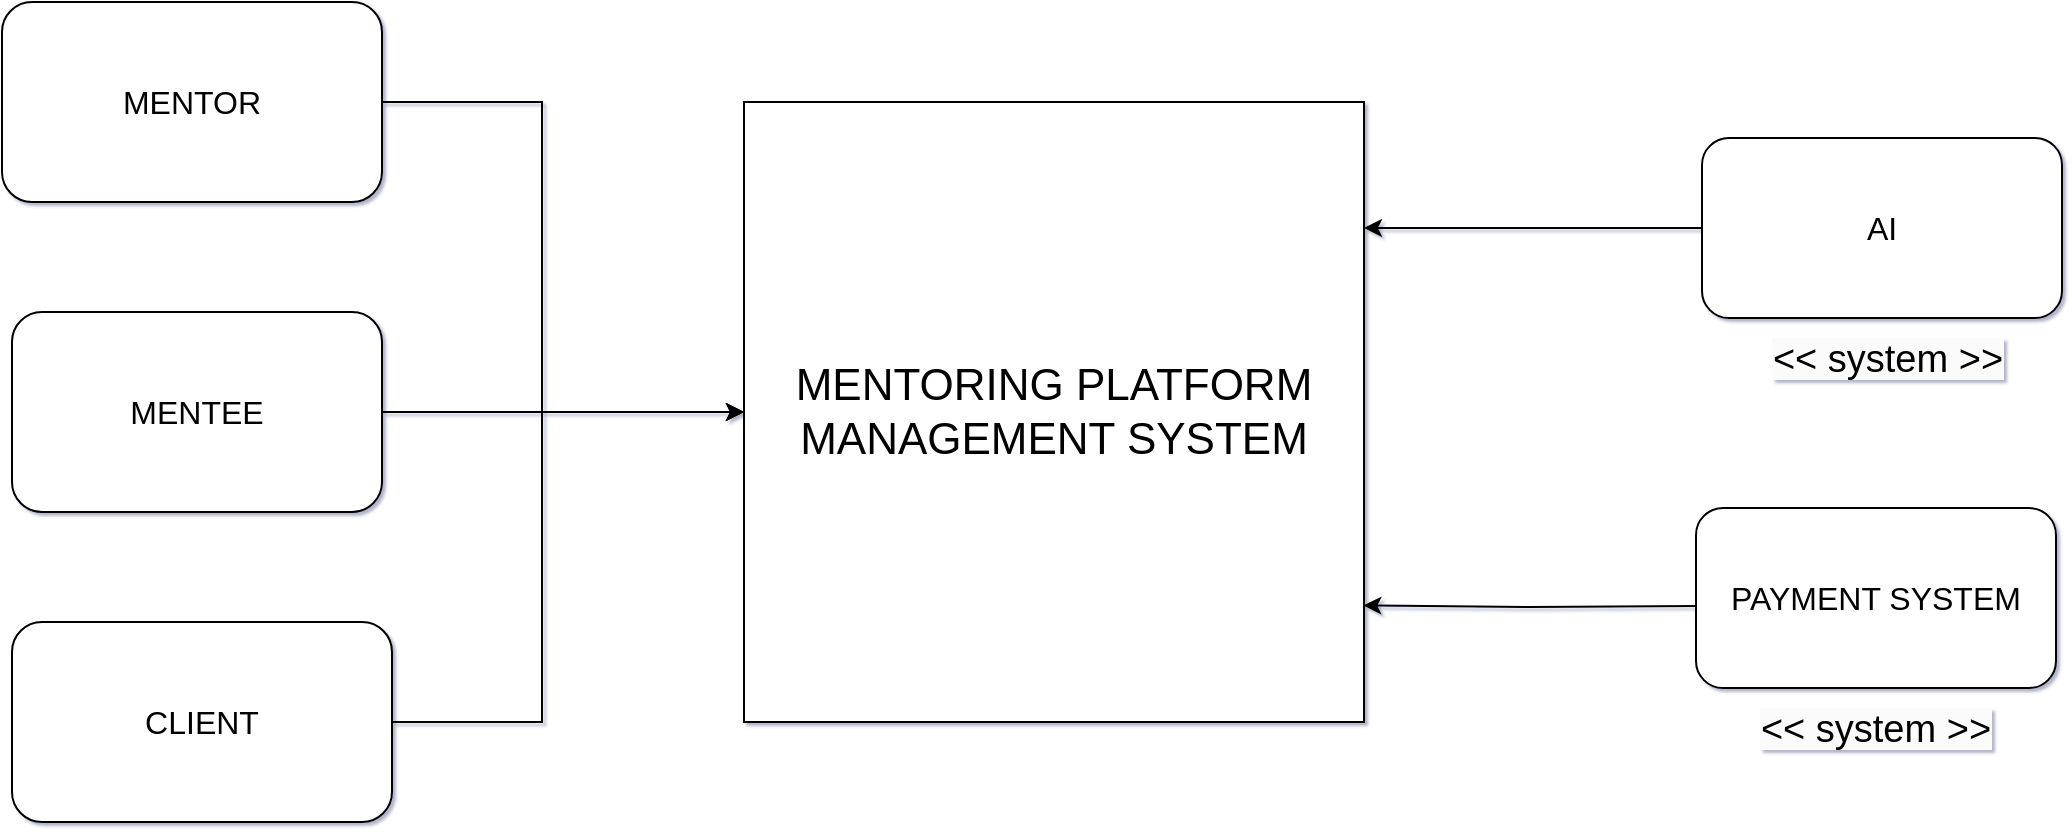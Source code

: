<mxfile version="22.0.0" type="github" pages="5">
  <diagram name="Context Diagram" id="8BxVGIxLLyAESS8wBwZz">
    <mxGraphModel dx="4123" dy="1167" grid="0" gridSize="10" guides="1" tooltips="1" connect="1" arrows="1" fold="1" page="1" pageScale="1" pageWidth="1169" pageHeight="827" math="0" shadow="1">
      <root>
        <mxCell id="0" />
        <mxCell id="1" parent="0" />
        <mxCell id="LqWBvKx1bmY6kXAYjdjF-1" value="&lt;font style=&quot;font-size: 22px;&quot;&gt;MENTORING PLATFORM &lt;br&gt;MANAGEMENT SYSTEM&lt;/font&gt;" style="whiteSpace=wrap;html=1;aspect=fixed;" parent="1" vertex="1">
          <mxGeometry x="-732" y="259" width="310" height="310" as="geometry" />
        </mxCell>
        <mxCell id="LqWBvKx1bmY6kXAYjdjF-7" style="edgeStyle=orthogonalEdgeStyle;rounded=0;orthogonalLoop=1;jettySize=auto;html=1;entryX=0;entryY=0.5;entryDx=0;entryDy=0;" parent="1" source="LqWBvKx1bmY6kXAYjdjF-2" target="LqWBvKx1bmY6kXAYjdjF-1" edge="1">
          <mxGeometry relative="1" as="geometry" />
        </mxCell>
        <mxCell id="LqWBvKx1bmY6kXAYjdjF-2" value="&lt;font style=&quot;font-size: 16px;&quot;&gt;MENTEE&lt;/font&gt;" style="rounded=1;whiteSpace=wrap;html=1;" parent="1" vertex="1">
          <mxGeometry x="-1098" y="364" width="185" height="100" as="geometry" />
        </mxCell>
        <mxCell id="LqWBvKx1bmY6kXAYjdjF-6" style="edgeStyle=orthogonalEdgeStyle;rounded=0;orthogonalLoop=1;jettySize=auto;html=1;entryX=0;entryY=0.5;entryDx=0;entryDy=0;" parent="1" source="LqWBvKx1bmY6kXAYjdjF-3" target="LqWBvKx1bmY6kXAYjdjF-1" edge="1">
          <mxGeometry relative="1" as="geometry">
            <Array as="points">
              <mxPoint x="-833" y="259" />
              <mxPoint x="-833" y="414" />
            </Array>
          </mxGeometry>
        </mxCell>
        <mxCell id="LqWBvKx1bmY6kXAYjdjF-3" value="&lt;font style=&quot;font-size: 16px;&quot;&gt;MENTOR&lt;/font&gt;" style="rounded=1;whiteSpace=wrap;html=1;" parent="1" vertex="1">
          <mxGeometry x="-1103" y="209" width="190" height="100" as="geometry" />
        </mxCell>
        <mxCell id="LqWBvKx1bmY6kXAYjdjF-8" style="edgeStyle=orthogonalEdgeStyle;rounded=0;orthogonalLoop=1;jettySize=auto;html=1;entryX=0;entryY=0.5;entryDx=0;entryDy=0;" parent="1" source="LqWBvKx1bmY6kXAYjdjF-4" target="LqWBvKx1bmY6kXAYjdjF-1" edge="1">
          <mxGeometry relative="1" as="geometry">
            <Array as="points">
              <mxPoint x="-833" y="569" />
              <mxPoint x="-833" y="414" />
            </Array>
          </mxGeometry>
        </mxCell>
        <mxCell id="LqWBvKx1bmY6kXAYjdjF-4" value="&lt;font style=&quot;font-size: 16px;&quot;&gt;CLIENT&lt;/font&gt;" style="rounded=1;whiteSpace=wrap;html=1;" parent="1" vertex="1">
          <mxGeometry x="-1098" y="519" width="190" height="100" as="geometry" />
        </mxCell>
        <mxCell id="LqWBvKx1bmY6kXAYjdjF-10" style="edgeStyle=orthogonalEdgeStyle;rounded=0;orthogonalLoop=1;jettySize=auto;html=1;entryX=1;entryY=0.5;entryDx=0;entryDy=0;" parent="1" source="LqWBvKx1bmY6kXAYjdjF-9" edge="1">
          <mxGeometry relative="1" as="geometry">
            <mxPoint x="-422" y="322" as="targetPoint" />
          </mxGeometry>
        </mxCell>
        <mxCell id="LqWBvKx1bmY6kXAYjdjF-9" value="&lt;font style=&quot;font-size: 16px;&quot;&gt;AI&lt;/font&gt;" style="rounded=1;whiteSpace=wrap;html=1;" parent="1" vertex="1">
          <mxGeometry x="-253" y="277" width="180" height="90" as="geometry" />
        </mxCell>
        <mxCell id="c_XYRL-yF0U3RU6kD8zn-1" value="&lt;span style=&quot;color: rgb(0, 0, 0); font-family: Helvetica; font-size: 19px; font-style: normal; font-variant-ligatures: normal; font-variant-caps: normal; font-weight: 400; letter-spacing: normal; orphans: 2; text-align: center; text-indent: 0px; text-transform: none; widows: 2; word-spacing: 0px; -webkit-text-stroke-width: 0px; background-color: rgb(251, 251, 251); text-decoration-thickness: initial; text-decoration-style: initial; text-decoration-color: initial; float: none; display: inline !important;&quot;&gt;&amp;lt;&amp;lt; system &amp;gt;&amp;gt;&lt;/span&gt;" style="text;html=1;strokeColor=none;fillColor=none;align=center;verticalAlign=middle;whiteSpace=wrap;rounded=0;" parent="1" vertex="1">
          <mxGeometry x="-222" y="367" width="124" height="42" as="geometry" />
        </mxCell>
        <mxCell id="yNRG8loQbQYoNwvpmZmg-1" value="&lt;font style=&quot;font-size: 16px;&quot;&gt;PAYMENT SYSTEM&lt;/font&gt;" style="rounded=1;whiteSpace=wrap;html=1;" parent="1" vertex="1">
          <mxGeometry x="-256" y="462" width="180" height="90" as="geometry" />
        </mxCell>
        <mxCell id="yNRG8loQbQYoNwvpmZmg-2" value="&lt;span style=&quot;color: rgb(0, 0, 0); font-family: Helvetica; font-size: 19px; font-style: normal; font-variant-ligatures: normal; font-variant-caps: normal; font-weight: 400; letter-spacing: normal; orphans: 2; text-align: center; text-indent: 0px; text-transform: none; widows: 2; word-spacing: 0px; -webkit-text-stroke-width: 0px; background-color: rgb(251, 251, 251); text-decoration-thickness: initial; text-decoration-style: initial; text-decoration-color: initial; float: none; display: inline !important;&quot;&gt;&amp;lt;&amp;lt; system &amp;gt;&amp;gt;&lt;/span&gt;" style="text;html=1;strokeColor=none;fillColor=none;align=center;verticalAlign=middle;whiteSpace=wrap;rounded=0;" parent="1" vertex="1">
          <mxGeometry x="-228" y="552" width="124" height="42" as="geometry" />
        </mxCell>
        <mxCell id="yNRG8loQbQYoNwvpmZmg-3" style="edgeStyle=orthogonalEdgeStyle;rounded=0;orthogonalLoop=1;jettySize=auto;html=1;entryX=0.999;entryY=0.812;entryDx=0;entryDy=0;entryPerimeter=0;" parent="1" target="LqWBvKx1bmY6kXAYjdjF-1" edge="1">
          <mxGeometry relative="1" as="geometry">
            <mxPoint x="-256" y="511" as="sourcePoint" />
            <mxPoint x="-415" y="511" as="targetPoint" />
          </mxGeometry>
        </mxCell>
      </root>
    </mxGraphModel>
  </diagram>
  <diagram id="jk8Hdggaa9UVepOCzyuk" name="Packages diagram">
    <mxGraphModel dx="5908" dy="2334" grid="0" gridSize="10" guides="1" tooltips="1" connect="1" arrows="1" fold="1" page="1" pageScale="1" pageWidth="1200" pageHeight="1920" background="#FFFFFF" math="0" shadow="0">
      <root>
        <mxCell id="0" />
        <mxCell id="1" parent="0" />
        <mxCell id="6tiA2QTYMTSSAAsWWQQs-48" value="" style="group" parent="1" vertex="1" connectable="0">
          <mxGeometry x="225" y="60" width="750" height="1310" as="geometry" />
        </mxCell>
        <mxCell id="6tiA2QTYMTSSAAsWWQQs-3" value="&lt;font style=&quot;font-size: 24px;&quot;&gt;MENTORING APPLICATION&lt;/font&gt;" style="rounded=0;whiteSpace=wrap;html=1;verticalAlign=top;" parent="6tiA2QTYMTSSAAsWWQQs-48" vertex="1">
          <mxGeometry width="750" height="1310" as="geometry" />
        </mxCell>
        <mxCell id="6tiA2QTYMTSSAAsWWQQs-4" value="User Management" style="shape=folder;fontStyle=1;spacingTop=10;tabWidth=40;tabHeight=14;tabPosition=left;html=1;whiteSpace=wrap;verticalAlign=top;" parent="6tiA2QTYMTSSAAsWWQQs-48" vertex="1">
          <mxGeometry x="261.25" y="550" width="227.5" height="160" as="geometry" />
        </mxCell>
        <mxCell id="6tiA2QTYMTSSAAsWWQQs-35" style="edgeStyle=orthogonalEdgeStyle;rounded=0;orthogonalLoop=1;jettySize=auto;html=1;entryX=0.5;entryY=1;entryDx=0;entryDy=0;entryPerimeter=0;dashed=1;exitX=0.495;exitY=0.111;exitDx=0;exitDy=0;exitPerimeter=0;" parent="6tiA2QTYMTSSAAsWWQQs-48" source="6tiA2QTYMTSSAAsWWQQs-5" target="6tiA2QTYMTSSAAsWWQQs-4" edge="1">
          <mxGeometry relative="1" as="geometry" />
        </mxCell>
        <mxCell id="6tiA2QTYMTSSAAsWWQQs-5" value="Admin" style="shape=folder;fontStyle=1;spacingTop=10;tabWidth=40;tabHeight=14;tabPosition=left;html=1;whiteSpace=wrap;verticalAlign=top;" parent="6tiA2QTYMTSSAAsWWQQs-48" vertex="1">
          <mxGeometry x="271" y="800" width="208.75" height="140" as="geometry" />
        </mxCell>
        <mxCell id="6tiA2QTYMTSSAAsWWQQs-43" style="edgeStyle=orthogonalEdgeStyle;rounded=0;orthogonalLoop=1;jettySize=auto;html=1;entryX=0.278;entryY=0.101;entryDx=0;entryDy=0;entryPerimeter=0;dashed=1;" parent="6tiA2QTYMTSSAAsWWQQs-48" source="6tiA2QTYMTSSAAsWWQQs-7" target="6tiA2QTYMTSSAAsWWQQs-4" edge="1">
          <mxGeometry relative="1" as="geometry">
            <Array as="points">
              <mxPoint x="88.75" y="220" />
              <mxPoint x="88.75" y="480" />
              <mxPoint x="324.75" y="480" />
            </Array>
          </mxGeometry>
        </mxCell>
        <mxCell id="6tiA2QTYMTSSAAsWWQQs-7" value="Content" style="shape=folder;fontStyle=1;spacingTop=10;tabWidth=40;tabHeight=14;tabPosition=left;html=1;whiteSpace=wrap;verticalAlign=top;" parent="6tiA2QTYMTSSAAsWWQQs-48" vertex="1">
          <mxGeometry x="138.75" y="130" width="160" height="110" as="geometry" />
        </mxCell>
        <mxCell id="6tiA2QTYMTSSAAsWWQQs-38" style="edgeStyle=orthogonalEdgeStyle;rounded=0;orthogonalLoop=1;jettySize=auto;html=1;entryX=0;entryY=0;entryDx=133.75;entryDy=14;entryPerimeter=0;dashed=1;" parent="6tiA2QTYMTSSAAsWWQQs-48" source="6tiA2QTYMTSSAAsWWQQs-9" target="6tiA2QTYMTSSAAsWWQQs-4" edge="1">
          <mxGeometry relative="1" as="geometry">
            <Array as="points">
              <mxPoint x="568.75" y="430" />
              <mxPoint x="394.75" y="430" />
            </Array>
          </mxGeometry>
        </mxCell>
        <mxCell id="6tiA2QTYMTSSAAsWWQQs-9" value="Mentorship" style="shape=folder;fontStyle=1;spacingTop=10;tabWidth=40;tabHeight=14;tabPosition=left;html=1;whiteSpace=wrap;verticalAlign=top;" parent="6tiA2QTYMTSSAAsWWQQs-48" vertex="1">
          <mxGeometry x="488.75" y="210" width="141.25" height="100" as="geometry" />
        </mxCell>
        <mxCell id="6tiA2QTYMTSSAAsWWQQs-41" style="edgeStyle=orthogonalEdgeStyle;rounded=0;orthogonalLoop=1;jettySize=auto;html=1;entryX=0;entryY=0;entryDx=0;entryDy=57;entryPerimeter=0;dashed=1;" parent="6tiA2QTYMTSSAAsWWQQs-48" source="6tiA2QTYMTSSAAsWWQQs-7" target="6tiA2QTYMTSSAAsWWQQs-9" edge="1">
          <mxGeometry relative="1" as="geometry" />
        </mxCell>
        <mxCell id="6tiA2QTYMTSSAAsWWQQs-10" value="Payment" style="shape=folder;fontStyle=1;spacingTop=10;tabWidth=40;tabHeight=14;tabPosition=left;html=1;whiteSpace=wrap;verticalAlign=top;" parent="6tiA2QTYMTSSAAsWWQQs-48" vertex="1">
          <mxGeometry x="296.25" y="990" width="162.5" height="120" as="geometry" />
        </mxCell>
        <mxCell id="6tiA2QTYMTSSAAsWWQQs-44" style="edgeStyle=orthogonalEdgeStyle;rounded=0;orthogonalLoop=1;jettySize=auto;html=1;entryX=0;entryY=0;entryDx=162.5;entryDy=67;entryPerimeter=0;dashed=1;" parent="6tiA2QTYMTSSAAsWWQQs-48" source="6tiA2QTYMTSSAAsWWQQs-4" target="6tiA2QTYMTSSAAsWWQQs-10" edge="1">
          <mxGeometry relative="1" as="geometry">
            <Array as="points">
              <mxPoint x="508.75" y="630" />
              <mxPoint x="508.75" y="1057" />
            </Array>
          </mxGeometry>
        </mxCell>
        <mxCell id="6tiA2QTYMTSSAAsWWQQs-32" style="edgeStyle=orthogonalEdgeStyle;rounded=0;orthogonalLoop=1;jettySize=auto;html=1;entryX=0.281;entryY=0.09;entryDx=0;entryDy=0;entryPerimeter=0;dashed=1;" parent="6tiA2QTYMTSSAAsWWQQs-48" source="6tiA2QTYMTSSAAsWWQQs-11" target="6tiA2QTYMTSSAAsWWQQs-4" edge="1">
          <mxGeometry relative="1" as="geometry" />
        </mxCell>
        <mxCell id="6tiA2QTYMTSSAAsWWQQs-40" style="edgeStyle=orthogonalEdgeStyle;rounded=0;orthogonalLoop=1;jettySize=auto;html=1;entryX=0;entryY=0;entryDx=0;entryDy=57;entryPerimeter=0;dashed=1;" parent="6tiA2QTYMTSSAAsWWQQs-48" source="6tiA2QTYMTSSAAsWWQQs-11" target="6tiA2QTYMTSSAAsWWQQs-9" edge="1">
          <mxGeometry relative="1" as="geometry" />
        </mxCell>
        <mxCell id="6tiA2QTYMTSSAAsWWQQs-11" value="Communications" style="shape=folder;fontStyle=1;spacingTop=10;tabWidth=40;tabHeight=14;tabPosition=left;html=1;whiteSpace=wrap;verticalAlign=top;" parent="6tiA2QTYMTSSAAsWWQQs-48" vertex="1">
          <mxGeometry x="138.75" y="300" width="160" height="110" as="geometry" />
        </mxCell>
        <mxCell id="6tiA2QTYMTSSAAsWWQQs-59" style="edgeStyle=orthogonalEdgeStyle;rounded=0;orthogonalLoop=1;jettySize=auto;html=1;entryX=0;entryY=0;entryDx=0;entryDy=50.5;entryPerimeter=0;" parent="1" source="6tiA2QTYMTSSAAsWWQQs-49" target="6tiA2QTYMTSSAAsWWQQs-4" edge="1">
          <mxGeometry relative="1" as="geometry">
            <Array as="points">
              <mxPoint x="270" y="430" />
              <mxPoint x="270" y="661" />
            </Array>
          </mxGeometry>
        </mxCell>
        <mxCell id="6tiA2QTYMTSSAAsWWQQs-49" value="MENTEE" style="shape=umlActor;verticalLabelPosition=bottom;verticalAlign=top;html=1;outlineConnect=0;" parent="1" vertex="1">
          <mxGeometry x="50" y="370" width="80" height="120" as="geometry" />
        </mxCell>
        <mxCell id="6tiA2QTYMTSSAAsWWQQs-56" style="edgeStyle=orthogonalEdgeStyle;rounded=0;orthogonalLoop=1;jettySize=auto;html=1;entryX=0;entryY=0;entryDx=0;entryDy=67;entryPerimeter=0;" parent="1" source="6tiA2QTYMTSSAAsWWQQs-51" target="6tiA2QTYMTSSAAsWWQQs-10" edge="1">
          <mxGeometry relative="1" as="geometry">
            <Array as="points">
              <mxPoint x="310" y="930" />
              <mxPoint x="310" y="1117" />
            </Array>
          </mxGeometry>
        </mxCell>
        <mxCell id="6tiA2QTYMTSSAAsWWQQs-51" value="CLIENT" style="shape=umlActor;verticalLabelPosition=bottom;verticalAlign=top;html=1;outlineConnect=0;" parent="1" vertex="1">
          <mxGeometry x="50" y="870" width="80" height="120" as="geometry" />
        </mxCell>
        <mxCell id="6tiA2QTYMTSSAAsWWQQs-57" style="edgeStyle=orthogonalEdgeStyle;rounded=0;orthogonalLoop=1;jettySize=auto;html=1;entryX=0;entryY=0;entryDx=0;entryDy=45.5;entryPerimeter=0;" parent="1" source="6tiA2QTYMTSSAAsWWQQs-53" target="6tiA2QTYMTSSAAsWWQQs-5" edge="1">
          <mxGeometry relative="1" as="geometry">
            <Array as="points">
              <mxPoint x="440" y="680" />
              <mxPoint x="440" y="906" />
            </Array>
          </mxGeometry>
        </mxCell>
        <mxCell id="6tiA2QTYMTSSAAsWWQQs-58" style="edgeStyle=orthogonalEdgeStyle;rounded=0;orthogonalLoop=1;jettySize=auto;html=1;entryX=0.007;entryY=0.44;entryDx=0;entryDy=0;entryPerimeter=0;" parent="1" source="6tiA2QTYMTSSAAsWWQQs-53" target="6tiA2QTYMTSSAAsWWQQs-4" edge="1">
          <mxGeometry relative="1" as="geometry" />
        </mxCell>
        <mxCell id="6tiA2QTYMTSSAAsWWQQs-53" value="MENTOR" style="shape=umlActor;verticalLabelPosition=bottom;verticalAlign=top;html=1;outlineConnect=0;" parent="1" vertex="1">
          <mxGeometry x="50" y="620" width="80" height="120" as="geometry" />
        </mxCell>
        <mxCell id="6tiA2QTYMTSSAAsWWQQs-63" style="edgeStyle=orthogonalEdgeStyle;rounded=0;orthogonalLoop=1;jettySize=auto;html=1;entryX=0.992;entryY=0.498;entryDx=0;entryDy=0;entryPerimeter=0;dashed=1;" parent="1" source="6tiA2QTYMTSSAAsWWQQs-61" target="6tiA2QTYMTSSAAsWWQQs-9" edge="1">
          <mxGeometry relative="1" as="geometry" />
        </mxCell>
        <mxCell id="6tiA2QTYMTSSAAsWWQQs-61" value="&amp;lt;&amp;lt; systeme &amp;gt;&amp;gt;&lt;br&gt;external macthing system" style="shape=umlActor;verticalLabelPosition=bottom;verticalAlign=top;html=1;outlineConnect=0;" parent="1" vertex="1">
          <mxGeometry x="1070" y="260" width="80" height="120" as="geometry" />
        </mxCell>
        <mxCell id="6tiA2QTYMTSSAAsWWQQs-65" style="edgeStyle=orthogonalEdgeStyle;rounded=0;orthogonalLoop=1;jettySize=auto;html=1;entryX=0;entryY=0;entryDx=162.5;entryDy=93.5;entryPerimeter=0;dashed=1;" parent="1" source="6tiA2QTYMTSSAAsWWQQs-64" target="6tiA2QTYMTSSAAsWWQQs-10" edge="1">
          <mxGeometry relative="1" as="geometry" />
        </mxCell>
        <mxCell id="6tiA2QTYMTSSAAsWWQQs-64" value="&amp;lt;&amp;lt; systeme &amp;gt;&amp;gt;&lt;br&gt;payment gateway" style="shape=umlActor;verticalLabelPosition=bottom;verticalAlign=top;html=1;outlineConnect=0;" parent="1" vertex="1">
          <mxGeometry x="1050" y="1030" width="80" height="120" as="geometry" />
        </mxCell>
      </root>
    </mxGraphModel>
  </diagram>
  <diagram id="-pI7G-tu4PbJuWFaTQHP" name="Use case diagram">
    <mxGraphModel dx="5908" dy="2334" grid="0" gridSize="10" guides="1" tooltips="1" connect="1" arrows="1" fold="1" page="0" pageScale="1" pageWidth="1200" pageHeight="1920" math="0" shadow="0">
      <root>
        <mxCell id="0" />
        <mxCell id="1" parent="0" />
        <mxCell id="dLT3Ldc4Rn0UWTLQWtMB-1" value="&lt;font style=&quot;font-size: 24px;&quot;&gt;MENTORING APPLICATION&lt;/font&gt;" style="rounded=0;whiteSpace=wrap;html=1;verticalAlign=top;" parent="1" vertex="1">
          <mxGeometry x="237.5" y="160" width="620" height="1915" as="geometry" />
        </mxCell>
        <mxCell id="VM8novoYbnYx3EKz7XHy-15" value="" style="rounded=0;whiteSpace=wrap;html=1;fillColor=none;strokeOpacity=100;fillOpacity=100;imageAspect=1;" parent="1" vertex="1">
          <mxGeometry x="272.5" y="220" width="550" height="1264" as="geometry" />
        </mxCell>
        <mxCell id="VM8novoYbnYx3EKz7XHy-7" value="" style="rounded=0;whiteSpace=wrap;html=1;fillColor=none;strokeOpacity=100;fillOpacity=100;imageAspect=1;" parent="1" vertex="1">
          <mxGeometry x="339" y="236" width="427.5" height="972" as="geometry" />
        </mxCell>
        <mxCell id="VM8novoYbnYx3EKz7XHy-13" style="edgeStyle=none;rounded=0;orthogonalLoop=1;jettySize=auto;html=1;entryX=-0.005;entryY=0.279;entryDx=0;entryDy=0;entryPerimeter=0;" parent="1" source="dLT3Ldc4Rn0UWTLQWtMB-13" target="VM8novoYbnYx3EKz7XHy-7" edge="1">
          <mxGeometry relative="1" as="geometry" />
        </mxCell>
        <mxCell id="dLT3Ldc4Rn0UWTLQWtMB-13" value="&lt;font style=&quot;font-size: 30px;&quot;&gt;Mentee&lt;/font&gt;" style="shape=umlActor;verticalLabelPosition=bottom;verticalAlign=top;html=1;" parent="1" vertex="1">
          <mxGeometry x="64" y="236" width="80" height="160" as="geometry" />
        </mxCell>
        <mxCell id="VM8novoYbnYx3EKz7XHy-14" style="edgeStyle=none;rounded=0;orthogonalLoop=1;jettySize=auto;html=1;entryX=0.004;entryY=0.374;entryDx=0;entryDy=0;entryPerimeter=0;" parent="1" source="dLT3Ldc4Rn0UWTLQWtMB-18" target="VM8novoYbnYx3EKz7XHy-7" edge="1">
          <mxGeometry relative="1" as="geometry" />
        </mxCell>
        <mxCell id="VM8novoYbnYx3EKz7XHy-16" style="edgeStyle=none;rounded=0;orthogonalLoop=1;jettySize=auto;html=1;entryX=-0.002;entryY=0.337;entryDx=0;entryDy=0;entryPerimeter=0;" parent="1" source="dLT3Ldc4Rn0UWTLQWtMB-18" target="VM8novoYbnYx3EKz7XHy-15" edge="1">
          <mxGeometry relative="1" as="geometry" />
        </mxCell>
        <mxCell id="dLT3Ldc4Rn0UWTLQWtMB-18" value="&lt;font style=&quot;font-size: 30px;&quot;&gt;Mentor&lt;/font&gt;" style="shape=umlActor;verticalLabelPosition=bottom;verticalAlign=top;html=1;" parent="1" vertex="1">
          <mxGeometry x="60" y="544" width="80" height="160" as="geometry" />
        </mxCell>
        <mxCell id="dLT3Ldc4Rn0UWTLQWtMB-39" style="rounded=0;orthogonalLoop=1;jettySize=auto;html=1;entryX=0.008;entryY=0.421;entryDx=0;entryDy=0;entryPerimeter=0;" parent="1" source="dLT3Ldc4Rn0UWTLQWtMB-19" target="dLT3Ldc4Rn0UWTLQWtMB-10" edge="1">
          <mxGeometry relative="1" as="geometry">
            <mxPoint x="140" y="1057" as="sourcePoint" />
            <mxPoint x="469.998" y="1104.998" as="targetPoint" />
          </mxGeometry>
        </mxCell>
        <mxCell id="VM8novoYbnYx3EKz7XHy-12" style="edgeStyle=none;rounded=0;orthogonalLoop=1;jettySize=auto;html=1;entryX=-0.016;entryY=0.463;entryDx=0;entryDy=0;entryPerimeter=0;" parent="1" source="dLT3Ldc4Rn0UWTLQWtMB-19" target="VM8novoYbnYx3EKz7XHy-11" edge="1">
          <mxGeometry relative="1" as="geometry">
            <mxPoint x="137" y="1042" as="sourcePoint" />
          </mxGeometry>
        </mxCell>
        <mxCell id="dLT3Ldc4Rn0UWTLQWtMB-19" value="&lt;font style=&quot;font-size: 30px;&quot;&gt;Client&lt;/font&gt;" style="shape=umlActor;verticalLabelPosition=bottom;verticalAlign=top;html=1;" parent="1" vertex="1">
          <mxGeometry x="60" y="945" width="80" height="160" as="geometry" />
        </mxCell>
        <mxCell id="VM8novoYbnYx3EKz7XHy-6" style="rounded=0;orthogonalLoop=1;jettySize=auto;html=1;entryX=0.988;entryY=0.493;entryDx=0;entryDy=0;entryPerimeter=0;" parent="1" source="VM8novoYbnYx3EKz7XHy-4" target="VM8novoYbnYx3EKz7XHy-5" edge="1">
          <mxGeometry relative="1" as="geometry" />
        </mxCell>
        <mxCell id="VM8novoYbnYx3EKz7XHy-4" value="&lt;font style=&quot;font-size: 30px;&quot;&gt;&amp;lt;&amp;lt; system&amp;nbsp;&amp;gt;&amp;gt;&lt;br&gt;AI&lt;br&gt;&lt;/font&gt;" style="shape=umlActor;verticalLabelPosition=bottom;verticalAlign=top;html=1;" parent="1" vertex="1">
          <mxGeometry x="990" y="1290" width="80" height="160" as="geometry" />
        </mxCell>
        <mxCell id="VM8novoYbnYx3EKz7XHy-11" value="" style="rounded=0;whiteSpace=wrap;html=1;fillColor=none;strokeOpacity=100;fillOpacity=100;imageAspect=1;" parent="1" vertex="1">
          <mxGeometry x="448.07" y="257" width="193.87" height="538" as="geometry" />
        </mxCell>
        <mxCell id="dLT3Ldc4Rn0UWTLQWtMB-10" value="Admin actions" style="ellipse;whiteSpace=wrap;html=1;" parent="1" vertex="1">
          <mxGeometry x="468.13" y="1368" width="155" height="100" as="geometry" />
        </mxCell>
        <mxCell id="dLT3Ldc4Rn0UWTLQWtMB-21" value="Create mentoring content" style="ellipse;whiteSpace=wrap;html=1;" parent="1" vertex="1">
          <mxGeometry x="464.38" y="1228" width="155" height="100" as="geometry" />
        </mxCell>
        <mxCell id="VM8novoYbnYx3EKz7XHy-29" style="edgeStyle=orthogonalEdgeStyle;rounded=0;orthogonalLoop=1;jettySize=auto;html=1;dashed=1;exitX=0;exitY=0.5;exitDx=0;exitDy=0;" parent="1" source="VM8novoYbnYx3EKz7XHy-5" target="dLT3Ldc4Rn0UWTLQWtMB-5" edge="1">
          <mxGeometry relative="1" as="geometry">
            <Array as="points">
              <mxPoint x="390" y="1717" />
              <mxPoint x="390" y="888" />
            </Array>
          </mxGeometry>
        </mxCell>
        <mxCell id="VM8novoYbnYx3EKz7XHy-30" value="&amp;lt;&amp;lt; includes &amp;gt;&amp;gt;" style="edgeLabel;html=1;align=center;verticalAlign=middle;resizable=0;points=[];" parent="VM8novoYbnYx3EKz7XHy-29" vertex="1" connectable="0">
          <mxGeometry x="-0.13" y="-2" relative="1" as="geometry">
            <mxPoint as="offset" />
          </mxGeometry>
        </mxCell>
        <mxCell id="VM8novoYbnYx3EKz7XHy-5" value="Matches mentee &lt;br&gt;w/ mentor" style="ellipse;whiteSpace=wrap;html=1;" parent="1" vertex="1">
          <mxGeometry x="466.88" y="1667" width="155" height="100" as="geometry" />
        </mxCell>
        <mxCell id="VM8novoYbnYx3EKz7XHy-27" style="edgeStyle=orthogonalEdgeStyle;rounded=0;orthogonalLoop=1;jettySize=auto;html=1;entryX=0.975;entryY=0.331;entryDx=0;entryDy=0;entryPerimeter=0;dashed=1;" parent="1" source="dLT3Ldc4Rn0UWTLQWtMB-2" target="dLT3Ldc4Rn0UWTLQWtMB-3" edge="1">
          <mxGeometry relative="1" as="geometry">
            <Array as="points">
              <mxPoint x="700" y="320" />
              <mxPoint x="700" y="433" />
            </Array>
          </mxGeometry>
        </mxCell>
        <mxCell id="VM8novoYbnYx3EKz7XHy-39" value="&amp;lt;&amp;lt; includes&amp;gt;&amp;gt;" style="edgeLabel;html=1;align=center;verticalAlign=middle;resizable=0;points=[];" parent="VM8novoYbnYx3EKz7XHy-27" vertex="1" connectable="0">
          <mxGeometry x="-0.065" y="1" relative="1" as="geometry">
            <mxPoint as="offset" />
          </mxGeometry>
        </mxCell>
        <mxCell id="dLT3Ldc4Rn0UWTLQWtMB-2" value="Register Account" style="ellipse;whiteSpace=wrap;html=1;" parent="1" vertex="1">
          <mxGeometry x="466.25" y="270" width="155" height="100" as="geometry" />
        </mxCell>
        <mxCell id="VM8novoYbnYx3EKz7XHy-17" style="edgeStyle=orthogonalEdgeStyle;rounded=0;orthogonalLoop=1;jettySize=auto;html=1;dashed=1;" parent="1" source="dLT3Ldc4Rn0UWTLQWtMB-3" target="dLT3Ldc4Rn0UWTLQWtMB-10" edge="1">
          <mxGeometry relative="1" as="geometry">
            <Array as="points">
              <mxPoint x="740" y="450" />
              <mxPoint x="740" y="1420" />
            </Array>
          </mxGeometry>
        </mxCell>
        <mxCell id="VM8novoYbnYx3EKz7XHy-37" value="&amp;lt;&amp;lt; includes&amp;gt;&amp;gt;" style="edgeLabel;html=1;align=center;verticalAlign=middle;resizable=0;points=[];" parent="VM8novoYbnYx3EKz7XHy-17" vertex="1" connectable="0">
          <mxGeometry x="0.879" relative="1" as="geometry">
            <mxPoint as="offset" />
          </mxGeometry>
        </mxCell>
        <mxCell id="dLT3Ldc4Rn0UWTLQWtMB-3" value="Log In" style="ellipse;whiteSpace=wrap;html=1;" parent="1" vertex="1">
          <mxGeometry x="470" y="400" width="155" height="100" as="geometry" />
        </mxCell>
        <mxCell id="dLT3Ldc4Rn0UWTLQWtMB-4" value="View mentoring content" style="ellipse;whiteSpace=wrap;html=1;" parent="1" vertex="1">
          <mxGeometry x="470" y="520" width="150" height="100" as="geometry" />
        </mxCell>
        <mxCell id="dLT3Ldc4Rn0UWTLQWtMB-5" value="Accept mentor/mentee matching" style="ellipse;whiteSpace=wrap;html=1;" parent="1" vertex="1">
          <mxGeometry x="468.13" y="838" width="155" height="100" as="geometry" />
        </mxCell>
        <mxCell id="dLT3Ldc4Rn0UWTLQWtMB-8" value="Manage &lt;br&gt;mentorship" style="ellipse;whiteSpace=wrap;html=1;" parent="1" vertex="1">
          <mxGeometry x="464.38" y="958" width="155" height="100" as="geometry" />
        </mxCell>
        <mxCell id="dLT3Ldc4Rn0UWTLQWtMB-9" value="Communicate" style="ellipse;whiteSpace=wrap;html=1;" parent="1" vertex="1">
          <mxGeometry x="466.88" y="1088" width="155" height="100" as="geometry" />
        </mxCell>
        <mxCell id="VM8novoYbnYx3EKz7XHy-22" value="" style="endArrow=classic;html=1;rounded=0;dashed=1;" parent="1" target="dLT3Ldc4Rn0UWTLQWtMB-4" edge="1">
          <mxGeometry width="50" height="50" relative="1" as="geometry">
            <mxPoint x="740" y="570" as="sourcePoint" />
            <mxPoint x="700" y="550" as="targetPoint" />
          </mxGeometry>
        </mxCell>
        <mxCell id="VM8novoYbnYx3EKz7XHy-33" value="&amp;lt;&amp;lt; includes&amp;gt;&amp;gt;" style="edgeLabel;html=1;align=center;verticalAlign=middle;resizable=0;points=[];" parent="VM8novoYbnYx3EKz7XHy-22" vertex="1" connectable="0">
          <mxGeometry x="-0.102" relative="1" as="geometry">
            <mxPoint as="offset" />
          </mxGeometry>
        </mxCell>
        <mxCell id="VM8novoYbnYx3EKz7XHy-23" value="&amp;lt;&amp;lt; includes&amp;gt;&amp;gt;" style="endArrow=classic;html=1;rounded=0;dashed=1;" parent="1" target="dLT3Ldc4Rn0UWTLQWtMB-5" edge="1">
          <mxGeometry width="50" height="50" relative="1" as="geometry">
            <mxPoint x="740" y="886" as="sourcePoint" />
            <mxPoint x="623.75" y="699.47" as="targetPoint" />
          </mxGeometry>
        </mxCell>
        <mxCell id="VM8novoYbnYx3EKz7XHy-24" value="" style="endArrow=classic;html=1;rounded=0;dashed=1;" parent="1" target="dLT3Ldc4Rn0UWTLQWtMB-8" edge="1">
          <mxGeometry width="50" height="50" relative="1" as="geometry">
            <mxPoint x="742" y="1010" as="sourcePoint" />
            <mxPoint x="621.25" y="820" as="targetPoint" />
          </mxGeometry>
        </mxCell>
        <mxCell id="VM8novoYbnYx3EKz7XHy-34" value="&amp;lt;&amp;lt; includes&amp;gt;&amp;gt;" style="edgeLabel;html=1;align=center;verticalAlign=middle;resizable=0;points=[];" parent="VM8novoYbnYx3EKz7XHy-24" vertex="1" connectable="0">
          <mxGeometry x="-0.007" y="-1" relative="1" as="geometry">
            <mxPoint as="offset" />
          </mxGeometry>
        </mxCell>
        <mxCell id="VM8novoYbnYx3EKz7XHy-25" value="" style="endArrow=classic;html=1;rounded=0;dashed=1;" parent="1" target="dLT3Ldc4Rn0UWTLQWtMB-9" edge="1">
          <mxGeometry width="50" height="50" relative="1" as="geometry">
            <mxPoint x="743" y="1138" as="sourcePoint" />
            <mxPoint x="621.25" y="949.47" as="targetPoint" />
          </mxGeometry>
        </mxCell>
        <mxCell id="VM8novoYbnYx3EKz7XHy-35" value="&amp;lt;&amp;lt; includes&amp;gt;&amp;gt;" style="edgeLabel;html=1;align=center;verticalAlign=middle;resizable=0;points=[];" parent="VM8novoYbnYx3EKz7XHy-25" vertex="1" connectable="0">
          <mxGeometry x="-0.085" relative="1" as="geometry">
            <mxPoint as="offset" />
          </mxGeometry>
        </mxCell>
        <mxCell id="wR-n1qSxGNtJBplHK7vN-1" value="update/ delete profile" style="ellipse;whiteSpace=wrap;html=1;" parent="1" vertex="1">
          <mxGeometry x="467.5" y="659" width="155" height="100" as="geometry" />
        </mxCell>
        <mxCell id="Ie-eCAqBjwcW4kxqSPMd-6" style="rounded=0;orthogonalLoop=1;jettySize=auto;html=1;entryX=0.977;entryY=0.37;entryDx=0;entryDy=0;entryPerimeter=0;" parent="1" source="wR-n1qSxGNtJBplHK7vN-2" target="Ie-eCAqBjwcW4kxqSPMd-3" edge="1">
          <mxGeometry relative="1" as="geometry" />
        </mxCell>
        <mxCell id="wR-n1qSxGNtJBplHK7vN-2" value="&lt;font style=&quot;font-size: 30px;&quot;&gt;&amp;lt;&amp;lt; system&amp;nbsp;&amp;gt;&amp;gt;&lt;br&gt;payment&lt;br&gt;&lt;/font&gt;" style="shape=umlActor;verticalLabelPosition=bottom;verticalAlign=top;html=1;" parent="1" vertex="1">
          <mxGeometry x="990" y="1672" width="80" height="160" as="geometry" />
        </mxCell>
        <mxCell id="wR-n1qSxGNtJBplHK7vN-4" value="choose mentoring &lt;br&gt;domain" style="ellipse;whiteSpace=wrap;html=1;" parent="1" vertex="1">
          <mxGeometry x="460" y="1512" width="155" height="100" as="geometry" />
        </mxCell>
        <mxCell id="Ie-eCAqBjwcW4kxqSPMd-4" style="edgeStyle=orthogonalEdgeStyle;rounded=0;orthogonalLoop=1;jettySize=auto;html=1;entryX=1;entryY=0.5;entryDx=0;entryDy=0;dashed=1;" parent="1" source="Ie-eCAqBjwcW4kxqSPMd-1" target="Ie-eCAqBjwcW4kxqSPMd-3" edge="1">
          <mxGeometry relative="1" as="geometry">
            <Array as="points">
              <mxPoint x="671" y="1843" />
              <mxPoint x="671" y="1997" />
            </Array>
          </mxGeometry>
        </mxCell>
        <mxCell id="Ie-eCAqBjwcW4kxqSPMd-5" value="&amp;lt;&amp;lt; includes &amp;gt;&amp;gt;" style="edgeLabel;html=1;align=center;verticalAlign=middle;resizable=0;points=[];" parent="Ie-eCAqBjwcW4kxqSPMd-4" vertex="1" connectable="0">
          <mxGeometry x="0.011" y="1" relative="1" as="geometry">
            <mxPoint y="-24" as="offset" />
          </mxGeometry>
        </mxCell>
        <mxCell id="Ie-eCAqBjwcW4kxqSPMd-1" value="Subscribe / Buy" style="ellipse;whiteSpace=wrap;html=1;" parent="1" vertex="1">
          <mxGeometry x="464.38" y="1801.5" width="155" height="100" as="geometry" />
        </mxCell>
        <mxCell id="Ie-eCAqBjwcW4kxqSPMd-2" style="rounded=0;orthogonalLoop=1;jettySize=auto;html=1;entryX=0.117;entryY=0.171;entryDx=0;entryDy=0;entryPerimeter=0;" parent="1" target="Ie-eCAqBjwcW4kxqSPMd-1" edge="1">
          <mxGeometry relative="1" as="geometry">
            <mxPoint x="122" y="1162" as="sourcePoint" />
            <mxPoint x="481.38" y="1820.5" as="targetPoint" />
          </mxGeometry>
        </mxCell>
        <mxCell id="Ie-eCAqBjwcW4kxqSPMd-3" value="Handle payments" style="ellipse;whiteSpace=wrap;html=1;" parent="1" vertex="1">
          <mxGeometry x="465.63" y="1947" width="155" height="100" as="geometry" />
        </mxCell>
        <mxCell id="Ie-eCAqBjwcW4kxqSPMd-7" value="" style="endArrow=classic;html=1;rounded=0;dashed=1;" parent="1" target="dLT3Ldc4Rn0UWTLQWtMB-21" edge="1">
          <mxGeometry width="50" height="50" relative="1" as="geometry">
            <mxPoint x="740" y="1278" as="sourcePoint" />
            <mxPoint x="619.38" y="1277.58" as="targetPoint" />
          </mxGeometry>
        </mxCell>
        <mxCell id="Ie-eCAqBjwcW4kxqSPMd-8" value="&amp;lt;&amp;lt; includes&amp;gt;&amp;gt;" style="edgeLabel;html=1;align=center;verticalAlign=middle;resizable=0;points=[];" parent="Ie-eCAqBjwcW4kxqSPMd-7" vertex="1" connectable="0">
          <mxGeometry x="-0.085" relative="1" as="geometry">
            <mxPoint as="offset" />
          </mxGeometry>
        </mxCell>
      </root>
    </mxGraphModel>
  </diagram>
  <diagram id="luH49tk-7nyUFY5Srfd6" name="Activity diagrams">
    <mxGraphModel dx="2954" dy="1567" grid="0" gridSize="10" guides="1" tooltips="1" connect="1" arrows="1" fold="1" page="0" pageScale="1" pageWidth="1169" pageHeight="827" math="0" shadow="0">
      <root>
        <mxCell id="0" />
        <mxCell id="1" parent="0" />
        <mxCell id="-xBXbV1p8VkuagE2r6S5-3" value="" style="edgeStyle=orthogonalEdgeStyle;rounded=0;orthogonalLoop=1;jettySize=auto;html=1;" edge="1" parent="1" source="-xBXbV1p8VkuagE2r6S5-1" target="-xBXbV1p8VkuagE2r6S5-2">
          <mxGeometry relative="1" as="geometry" />
        </mxCell>
        <mxCell id="-xBXbV1p8VkuagE2r6S5-1" value="" style="ellipse;fillColor=strokeColor;html=1;" vertex="1" parent="1">
          <mxGeometry x="555" y="76" width="38" height="37" as="geometry" />
        </mxCell>
        <mxCell id="-xBXbV1p8VkuagE2r6S5-5" value="" style="edgeStyle=orthogonalEdgeStyle;rounded=0;orthogonalLoop=1;jettySize=auto;html=1;entryX=0.499;entryY=0.03;entryDx=0;entryDy=0;entryPerimeter=0;" edge="1" parent="1" source="-xBXbV1p8VkuagE2r6S5-2" target="-xBXbV1p8VkuagE2r6S5-4">
          <mxGeometry relative="1" as="geometry" />
        </mxCell>
        <mxCell id="-xBXbV1p8VkuagE2r6S5-2" value="Log in" style="rounded=1;whiteSpace=wrap;html=1;" vertex="1" parent="1">
          <mxGeometry x="514" y="181.5" width="120" height="60" as="geometry" />
        </mxCell>
        <mxCell id="-xBXbV1p8VkuagE2r6S5-7" value="" style="edgeStyle=orthogonalEdgeStyle;rounded=0;orthogonalLoop=1;jettySize=auto;html=1;exitX=0.029;exitY=0.498;exitDx=0;exitDy=0;exitPerimeter=0;" edge="1" parent="1" source="-xBXbV1p8VkuagE2r6S5-4" target="-xBXbV1p8VkuagE2r6S5-6">
          <mxGeometry relative="1" as="geometry" />
        </mxCell>
        <mxCell id="-xBXbV1p8VkuagE2r6S5-18" value="YES" style="edgeLabel;html=1;align=center;verticalAlign=middle;resizable=0;points=[];" vertex="1" connectable="0" parent="-xBXbV1p8VkuagE2r6S5-7">
          <mxGeometry x="-0.112" y="2" relative="1" as="geometry">
            <mxPoint x="-2" as="offset" />
          </mxGeometry>
        </mxCell>
        <mxCell id="-xBXbV1p8VkuagE2r6S5-35" value="" style="edgeStyle=orthogonalEdgeStyle;rounded=0;orthogonalLoop=1;jettySize=auto;html=1;entryX=0.05;entryY=0.508;entryDx=0;entryDy=0;entryPerimeter=0;" edge="1" parent="1" target="-xBXbV1p8VkuagE2r6S5-34">
          <mxGeometry relative="1" as="geometry">
            <mxPoint x="635" y="348" as="sourcePoint" />
          </mxGeometry>
        </mxCell>
        <mxCell id="0vHkmKWCT9VJv5wajsao-88" value="NO" style="edgeLabel;html=1;align=center;verticalAlign=middle;resizable=0;points=[];" vertex="1" connectable="0" parent="-xBXbV1p8VkuagE2r6S5-35">
          <mxGeometry x="-0.039" y="-1" relative="1" as="geometry">
            <mxPoint as="offset" />
          </mxGeometry>
        </mxCell>
        <mxCell id="-xBXbV1p8VkuagE2r6S5-4" value="Is logged" style="rhombus;whiteSpace=wrap;html=1;rounded=1;" vertex="1" parent="1">
          <mxGeometry x="506" y="308" width="136" height="80" as="geometry" />
        </mxCell>
        <mxCell id="-xBXbV1p8VkuagE2r6S5-13" value="" style="edgeStyle=orthogonalEdgeStyle;rounded=0;orthogonalLoop=1;jettySize=auto;html=1;" edge="1" parent="1" source="-xBXbV1p8VkuagE2r6S5-6" target="-xBXbV1p8VkuagE2r6S5-12">
          <mxGeometry relative="1" as="geometry" />
        </mxCell>
        <mxCell id="-xBXbV1p8VkuagE2r6S5-6" value="Provide / update mentorship preferences" style="whiteSpace=wrap;html=1;rounded=1;" vertex="1" parent="1">
          <mxGeometry x="228" y="318" width="120" height="60" as="geometry" />
        </mxCell>
        <mxCell id="-xBXbV1p8VkuagE2r6S5-15" value="" style="edgeStyle=orthogonalEdgeStyle;rounded=0;orthogonalLoop=1;jettySize=auto;html=1;entryX=0.5;entryY=0.024;entryDx=0;entryDy=0;entryPerimeter=0;" edge="1" parent="1" source="-xBXbV1p8VkuagE2r6S5-12" target="-xBXbV1p8VkuagE2r6S5-14">
          <mxGeometry relative="1" as="geometry" />
        </mxCell>
        <mxCell id="-xBXbV1p8VkuagE2r6S5-12" value="Send mentorship request" style="rounded=1;whiteSpace=wrap;html=1;" vertex="1" parent="1">
          <mxGeometry x="228" y="458" width="120" height="60" as="geometry" />
        </mxCell>
        <mxCell id="-xBXbV1p8VkuagE2r6S5-16" style="edgeStyle=orthogonalEdgeStyle;rounded=0;orthogonalLoop=1;jettySize=auto;html=1;entryX=0;entryY=0.5;entryDx=0;entryDy=0;exitX=0.024;exitY=0.505;exitDx=0;exitDy=0;exitPerimeter=0;" edge="1" parent="1" source="-xBXbV1p8VkuagE2r6S5-14" target="-xBXbV1p8VkuagE2r6S5-6">
          <mxGeometry relative="1" as="geometry">
            <Array as="points">
              <mxPoint x="147" y="633" />
              <mxPoint x="147" y="348" />
            </Array>
          </mxGeometry>
        </mxCell>
        <mxCell id="-xBXbV1p8VkuagE2r6S5-24" value="NO" style="edgeLabel;html=1;align=center;verticalAlign=middle;resizable=0;points=[];" vertex="1" connectable="0" parent="-xBXbV1p8VkuagE2r6S5-16">
          <mxGeometry x="-0.841" relative="1" as="geometry">
            <mxPoint as="offset" />
          </mxGeometry>
        </mxCell>
        <mxCell id="-xBXbV1p8VkuagE2r6S5-21" value="" style="edgeStyle=orthogonalEdgeStyle;rounded=0;orthogonalLoop=1;jettySize=auto;html=1;" edge="1" parent="1" source="-xBXbV1p8VkuagE2r6S5-14">
          <mxGeometry relative="1" as="geometry">
            <mxPoint x="288.0" y="732" as="targetPoint" />
          </mxGeometry>
        </mxCell>
        <mxCell id="-xBXbV1p8VkuagE2r6S5-46" value="YES" style="edgeLabel;html=1;align=center;verticalAlign=middle;resizable=0;points=[];" vertex="1" connectable="0" parent="-xBXbV1p8VkuagE2r6S5-21">
          <mxGeometry x="-0.238" relative="1" as="geometry">
            <mxPoint as="offset" />
          </mxGeometry>
        </mxCell>
        <mxCell id="-xBXbV1p8VkuagE2r6S5-14" value="Match w/ mentor" style="rhombus;whiteSpace=wrap;html=1;rounded=1;" vertex="1" parent="1">
          <mxGeometry x="209.5" y="587" width="157" height="91" as="geometry" />
        </mxCell>
        <mxCell id="-xBXbV1p8VkuagE2r6S5-23" style="edgeStyle=orthogonalEdgeStyle;rounded=0;orthogonalLoop=1;jettySize=auto;html=1;entryX=0;entryY=0.25;entryDx=0;entryDy=0;exitX=0.027;exitY=0.507;exitDx=0;exitDy=0;exitPerimeter=0;" edge="1" parent="1" source="-xBXbV1p8VkuagE2r6S5-52">
          <mxGeometry relative="1" as="geometry">
            <mxPoint x="212" y="962" as="sourcePoint" />
            <mxPoint x="228" y="348" as="targetPoint" />
            <Array as="points">
              <mxPoint x="41" y="961" />
              <mxPoint x="41" y="348" />
            </Array>
          </mxGeometry>
        </mxCell>
        <mxCell id="-xBXbV1p8VkuagE2r6S5-59" value="YES" style="edgeLabel;html=1;align=center;verticalAlign=middle;resizable=0;points=[];" vertex="1" connectable="0" parent="-xBXbV1p8VkuagE2r6S5-23">
          <mxGeometry x="-0.905" y="1" relative="1" as="geometry">
            <mxPoint as="offset" />
          </mxGeometry>
        </mxCell>
        <mxCell id="-xBXbV1p8VkuagE2r6S5-27" value="" style="edgeStyle=orthogonalEdgeStyle;rounded=0;orthogonalLoop=1;jettySize=auto;html=1;exitX=0.956;exitY=0.496;exitDx=0;exitDy=0;exitPerimeter=0;" edge="1" parent="1" source="-xBXbV1p8VkuagE2r6S5-22" target="-xBXbV1p8VkuagE2r6S5-26">
          <mxGeometry relative="1" as="geometry" />
        </mxCell>
        <mxCell id="-xBXbV1p8VkuagE2r6S5-48" value="YES" style="edgeLabel;html=1;align=center;verticalAlign=middle;resizable=0;points=[];" vertex="1" connectable="0" parent="-xBXbV1p8VkuagE2r6S5-27">
          <mxGeometry x="-0.463" relative="1" as="geometry">
            <mxPoint as="offset" />
          </mxGeometry>
        </mxCell>
        <mxCell id="-xBXbV1p8VkuagE2r6S5-53" value="" style="edgeStyle=orthogonalEdgeStyle;rounded=0;orthogonalLoop=1;jettySize=auto;html=1;" edge="1" parent="1" source="-xBXbV1p8VkuagE2r6S5-22" target="-xBXbV1p8VkuagE2r6S5-52">
          <mxGeometry relative="1" as="geometry" />
        </mxCell>
        <mxCell id="-xBXbV1p8VkuagE2r6S5-54" value="NO" style="edgeLabel;html=1;align=center;verticalAlign=middle;resizable=0;points=[];" vertex="1" connectable="0" parent="-xBXbV1p8VkuagE2r6S5-53">
          <mxGeometry x="-0.225" y="1" relative="1" as="geometry">
            <mxPoint as="offset" />
          </mxGeometry>
        </mxCell>
        <mxCell id="-xBXbV1p8VkuagE2r6S5-22" value="Accept mentorship" style="rhombus;whiteSpace=wrap;html=1;rounded=1;" vertex="1" parent="1">
          <mxGeometry x="208" y="731" width="158.5" height="91" as="geometry" />
        </mxCell>
        <mxCell id="-xBXbV1p8VkuagE2r6S5-32" style="edgeStyle=orthogonalEdgeStyle;rounded=0;orthogonalLoop=1;jettySize=auto;html=1;entryX=0.502;entryY=0.054;entryDx=0;entryDy=0;entryPerimeter=0;" edge="1" parent="1" source="-xBXbV1p8VkuagE2r6S5-26" target="-xBXbV1p8VkuagE2r6S5-28">
          <mxGeometry relative="1" as="geometry" />
        </mxCell>
        <mxCell id="-xBXbV1p8VkuagE2r6S5-26" value="Access to mentorship dashboard" style="whiteSpace=wrap;html=1;rounded=1;" vertex="1" parent="1">
          <mxGeometry x="513" y="746.25" width="143" height="60.5" as="geometry" />
        </mxCell>
        <mxCell id="-xBXbV1p8VkuagE2r6S5-37" value="" style="edgeStyle=orthogonalEdgeStyle;rounded=0;orthogonalLoop=1;jettySize=auto;html=1;exitX=0.502;exitY=0.904;exitDx=0;exitDy=0;exitPerimeter=0;" edge="1" parent="1" source="-xBXbV1p8VkuagE2r6S5-28" target="-xBXbV1p8VkuagE2r6S5-36">
          <mxGeometry relative="1" as="geometry" />
        </mxCell>
        <mxCell id="-xBXbV1p8VkuagE2r6S5-28" value="" style="rhombus;whiteSpace=wrap;html=1;rounded=1;" vertex="1" parent="1">
          <mxGeometry x="559" y="938" width="50.5" height="45" as="geometry" />
        </mxCell>
        <mxCell id="-xBXbV1p8VkuagE2r6S5-40" style="edgeStyle=orthogonalEdgeStyle;rounded=0;orthogonalLoop=1;jettySize=auto;html=1;entryX=1;entryY=0.5;entryDx=0;entryDy=0;" edge="1" parent="1" source="-xBXbV1p8VkuagE2r6S5-34" target="-xBXbV1p8VkuagE2r6S5-38">
          <mxGeometry relative="1" as="geometry">
            <Array as="points">
              <mxPoint x="790" y="1205" />
            </Array>
          </mxGeometry>
        </mxCell>
        <mxCell id="-xBXbV1p8VkuagE2r6S5-44" value="NO" style="edgeLabel;html=1;align=center;verticalAlign=middle;resizable=0;points=[];" vertex="1" connectable="0" parent="-xBXbV1p8VkuagE2r6S5-40">
          <mxGeometry x="-0.936" relative="1" as="geometry">
            <mxPoint as="offset" />
          </mxGeometry>
        </mxCell>
        <mxCell id="-xBXbV1p8VkuagE2r6S5-41" style="edgeStyle=orthogonalEdgeStyle;rounded=0;orthogonalLoop=1;jettySize=auto;html=1;entryX=1;entryY=0.5;entryDx=0;entryDy=0;" edge="1" parent="1" source="-xBXbV1p8VkuagE2r6S5-34" target="-xBXbV1p8VkuagE2r6S5-2">
          <mxGeometry relative="1" as="geometry">
            <Array as="points">
              <mxPoint x="790" y="212" />
            </Array>
          </mxGeometry>
        </mxCell>
        <mxCell id="-xBXbV1p8VkuagE2r6S5-42" value="YES" style="edgeLabel;html=1;align=center;verticalAlign=middle;resizable=0;points=[];" vertex="1" connectable="0" parent="-xBXbV1p8VkuagE2r6S5-41">
          <mxGeometry x="-0.768" y="-1" relative="1" as="geometry">
            <mxPoint as="offset" />
          </mxGeometry>
        </mxCell>
        <mxCell id="-xBXbV1p8VkuagE2r6S5-34" value="Retry to log in" style="rhombus;whiteSpace=wrap;html=1;rounded=1;" vertex="1" parent="1">
          <mxGeometry x="722" y="308" width="136" height="80" as="geometry" />
        </mxCell>
        <mxCell id="-xBXbV1p8VkuagE2r6S5-39" style="edgeStyle=orthogonalEdgeStyle;rounded=0;orthogonalLoop=1;jettySize=auto;html=1;entryX=0.5;entryY=0;entryDx=0;entryDy=0;" edge="1" parent="1" source="-xBXbV1p8VkuagE2r6S5-36" target="-xBXbV1p8VkuagE2r6S5-38">
          <mxGeometry relative="1" as="geometry" />
        </mxCell>
        <mxCell id="-xBXbV1p8VkuagE2r6S5-36" value="Log out" style="whiteSpace=wrap;html=1;rounded=1;" vertex="1" parent="1">
          <mxGeometry x="524.25" y="1055.5" width="120" height="60" as="geometry" />
        </mxCell>
        <mxCell id="-xBXbV1p8VkuagE2r6S5-38" value="" style="ellipse;html=1;shape=endState;fillColor=strokeColor;" vertex="1" parent="1">
          <mxGeometry x="570" y="1190" width="30" height="30" as="geometry" />
        </mxCell>
        <mxCell id="-xBXbV1p8VkuagE2r6S5-60" style="edgeStyle=orthogonalEdgeStyle;rounded=0;orthogonalLoop=1;jettySize=auto;html=1;entryX=0.075;entryY=0.507;entryDx=0;entryDy=0;exitX=0.974;exitY=0.5;exitDx=0;exitDy=0;exitPerimeter=0;entryPerimeter=0;" edge="1" parent="1" source="-xBXbV1p8VkuagE2r6S5-52" target="-xBXbV1p8VkuagE2r6S5-28">
          <mxGeometry relative="1" as="geometry">
            <Array as="points" />
          </mxGeometry>
        </mxCell>
        <mxCell id="-xBXbV1p8VkuagE2r6S5-61" value="NO" style="edgeLabel;html=1;align=center;verticalAlign=middle;resizable=0;points=[];" vertex="1" connectable="0" parent="-xBXbV1p8VkuagE2r6S5-60">
          <mxGeometry x="-0.533" y="-1" relative="1" as="geometry">
            <mxPoint as="offset" />
          </mxGeometry>
        </mxCell>
        <mxCell id="-xBXbV1p8VkuagE2r6S5-52" value="Retry&amp;nbsp;" style="rhombus;whiteSpace=wrap;html=1;rounded=1;" vertex="1" parent="1">
          <mxGeometry x="208" y="915" width="158.5" height="91" as="geometry" />
        </mxCell>
        <mxCell id="-xBXbV1p8VkuagE2r6S5-62" value="&lt;span style=&quot;font-size: 30px;&quot;&gt;MENTEE&lt;/span&gt;" style="text;html=1;strokeColor=default;fillColor=none;align=center;verticalAlign=middle;whiteSpace=wrap;rounded=0;dashed=1;" vertex="1" parent="1">
          <mxGeometry x="409" y="-55" width="309" height="85" as="geometry" />
        </mxCell>
        <mxCell id="0vHkmKWCT9VJv5wajsao-41" value="" style="edgeStyle=orthogonalEdgeStyle;rounded=0;orthogonalLoop=1;jettySize=auto;html=1;" edge="1" parent="1" source="0vHkmKWCT9VJv5wajsao-42" target="0vHkmKWCT9VJv5wajsao-44">
          <mxGeometry relative="1" as="geometry" />
        </mxCell>
        <mxCell id="0vHkmKWCT9VJv5wajsao-42" value="" style="ellipse;fillColor=strokeColor;html=1;" vertex="1" parent="1">
          <mxGeometry x="1911" y="82" width="38" height="37" as="geometry" />
        </mxCell>
        <mxCell id="0vHkmKWCT9VJv5wajsao-43" value="" style="edgeStyle=orthogonalEdgeStyle;rounded=0;orthogonalLoop=1;jettySize=auto;html=1;entryX=0.499;entryY=0.03;entryDx=0;entryDy=0;entryPerimeter=0;" edge="1" parent="1" source="0vHkmKWCT9VJv5wajsao-44" target="0vHkmKWCT9VJv5wajsao-48">
          <mxGeometry relative="1" as="geometry" />
        </mxCell>
        <mxCell id="0vHkmKWCT9VJv5wajsao-44" value="Log in" style="rounded=1;whiteSpace=wrap;html=1;" vertex="1" parent="1">
          <mxGeometry x="1870" y="187.5" width="120" height="60" as="geometry" />
        </mxCell>
        <mxCell id="0vHkmKWCT9VJv5wajsao-47" value="" style="edgeStyle=orthogonalEdgeStyle;rounded=0;orthogonalLoop=1;jettySize=auto;html=1;entryX=0.05;entryY=0.508;entryDx=0;entryDy=0;entryPerimeter=0;" edge="1" parent="1" target="0vHkmKWCT9VJv5wajsao-73">
          <mxGeometry relative="1" as="geometry">
            <mxPoint x="1991" y="354" as="sourcePoint" />
          </mxGeometry>
        </mxCell>
        <mxCell id="0vHkmKWCT9VJv5wajsao-86" value="NO" style="edgeLabel;html=1;align=center;verticalAlign=middle;resizable=0;points=[];" vertex="1" connectable="0" parent="0vHkmKWCT9VJv5wajsao-47">
          <mxGeometry x="-0.146" relative="1" as="geometry">
            <mxPoint as="offset" />
          </mxGeometry>
        </mxCell>
        <mxCell id="0vHkmKWCT9VJv5wajsao-91" style="edgeStyle=orthogonalEdgeStyle;rounded=0;orthogonalLoop=1;jettySize=auto;html=1;exitX=0.502;exitY=0.967;exitDx=0;exitDy=0;exitPerimeter=0;" edge="1" parent="1" source="0vHkmKWCT9VJv5wajsao-48" target="0vHkmKWCT9VJv5wajsao-52">
          <mxGeometry relative="1" as="geometry" />
        </mxCell>
        <mxCell id="0vHkmKWCT9VJv5wajsao-48" value="Is logged" style="rhombus;whiteSpace=wrap;html=1;rounded=1;" vertex="1" parent="1">
          <mxGeometry x="1862" y="314" width="136" height="80" as="geometry" />
        </mxCell>
        <mxCell id="0vHkmKWCT9VJv5wajsao-50" value="Provide / update mentorship preferences" style="whiteSpace=wrap;html=1;rounded=1;" vertex="1" parent="1">
          <mxGeometry x="1645" y="403" width="120" height="60" as="geometry" />
        </mxCell>
        <mxCell id="0vHkmKWCT9VJv5wajsao-117" style="edgeStyle=orthogonalEdgeStyle;rounded=0;orthogonalLoop=1;jettySize=auto;html=1;entryX=0.974;entryY=0.499;entryDx=0;entryDy=0;entryPerimeter=0;" edge="1" parent="1" source="0vHkmKWCT9VJv5wajsao-52" target="0vHkmKWCT9VJv5wajsao-57">
          <mxGeometry relative="1" as="geometry">
            <Array as="points">
              <mxPoint x="1930" y="744" />
            </Array>
          </mxGeometry>
        </mxCell>
        <mxCell id="-qmoqmz2Jrp-udbLL1RK-2" value="" style="edgeStyle=orthogonalEdgeStyle;rounded=0;orthogonalLoop=1;jettySize=auto;html=1;" edge="1" parent="1" source="0vHkmKWCT9VJv5wajsao-52" target="-qmoqmz2Jrp-udbLL1RK-1">
          <mxGeometry relative="1" as="geometry" />
        </mxCell>
        <mxCell id="0vHkmKWCT9VJv5wajsao-52" value="Access to dashboard" style="rounded=1;whiteSpace=wrap;html=1;" vertex="1" parent="1">
          <mxGeometry x="1857.5" y="532" width="145" height="62" as="geometry" />
        </mxCell>
        <mxCell id="0vHkmKWCT9VJv5wajsao-96" value="" style="edgeStyle=orthogonalEdgeStyle;rounded=0;orthogonalLoop=1;jettySize=auto;html=1;exitX=0.028;exitY=0.497;exitDx=0;exitDy=0;exitPerimeter=0;" edge="1" parent="1" source="0vHkmKWCT9VJv5wajsao-57" target="0vHkmKWCT9VJv5wajsao-95">
          <mxGeometry relative="1" as="geometry" />
        </mxCell>
        <mxCell id="0vHkmKWCT9VJv5wajsao-108" value="YES" style="edgeLabel;html=1;align=center;verticalAlign=middle;resizable=0;points=[];" vertex="1" connectable="0" parent="0vHkmKWCT9VJv5wajsao-96">
          <mxGeometry x="-0.453" relative="1" as="geometry">
            <mxPoint x="-1" as="offset" />
          </mxGeometry>
        </mxCell>
        <mxCell id="0vHkmKWCT9VJv5wajsao-57" value="New match(s) w/ &lt;br&gt;mentee" style="rhombus;whiteSpace=wrap;html=1;rounded=1;" vertex="1" parent="1">
          <mxGeometry x="1644.5" y="699" width="157" height="91" as="geometry" />
        </mxCell>
        <mxCell id="0vHkmKWCT9VJv5wajsao-64" value="Accept mentorship" style="rhombus;whiteSpace=wrap;html=1;rounded=1;" vertex="1" parent="1">
          <mxGeometry x="1353" y="834" width="158.5" height="91" as="geometry" />
        </mxCell>
        <mxCell id="0vHkmKWCT9VJv5wajsao-67" value="" style="edgeStyle=orthogonalEdgeStyle;rounded=0;orthogonalLoop=1;jettySize=auto;html=1;exitX=0.502;exitY=0.904;exitDx=0;exitDy=0;exitPerimeter=0;" edge="1" parent="1" source="0vHkmKWCT9VJv5wajsao-68" target="0vHkmKWCT9VJv5wajsao-75">
          <mxGeometry relative="1" as="geometry" />
        </mxCell>
        <mxCell id="0vHkmKWCT9VJv5wajsao-68" value="" style="rhombus;whiteSpace=wrap;html=1;rounded=1;" vertex="1" parent="1">
          <mxGeometry x="1962.75" y="1066.5" width="50.5" height="45" as="geometry" />
        </mxCell>
        <mxCell id="0vHkmKWCT9VJv5wajsao-69" style="edgeStyle=orthogonalEdgeStyle;rounded=0;orthogonalLoop=1;jettySize=auto;html=1;entryX=1;entryY=0.5;entryDx=0;entryDy=0;" edge="1" parent="1" source="0vHkmKWCT9VJv5wajsao-73" target="0vHkmKWCT9VJv5wajsao-76">
          <mxGeometry relative="1" as="geometry">
            <Array as="points">
              <mxPoint x="2146" y="1307" />
            </Array>
          </mxGeometry>
        </mxCell>
        <mxCell id="0vHkmKWCT9VJv5wajsao-70" value="NO" style="edgeLabel;html=1;align=center;verticalAlign=middle;resizable=0;points=[];" vertex="1" connectable="0" parent="0vHkmKWCT9VJv5wajsao-69">
          <mxGeometry x="-0.936" relative="1" as="geometry">
            <mxPoint as="offset" />
          </mxGeometry>
        </mxCell>
        <mxCell id="0vHkmKWCT9VJv5wajsao-71" style="edgeStyle=orthogonalEdgeStyle;rounded=0;orthogonalLoop=1;jettySize=auto;html=1;entryX=1;entryY=0.5;entryDx=0;entryDy=0;" edge="1" parent="1" source="0vHkmKWCT9VJv5wajsao-73" target="0vHkmKWCT9VJv5wajsao-44">
          <mxGeometry relative="1" as="geometry">
            <Array as="points">
              <mxPoint x="2146" y="218" />
            </Array>
          </mxGeometry>
        </mxCell>
        <mxCell id="0vHkmKWCT9VJv5wajsao-72" value="YES" style="edgeLabel;html=1;align=center;verticalAlign=middle;resizable=0;points=[];" vertex="1" connectable="0" parent="0vHkmKWCT9VJv5wajsao-71">
          <mxGeometry x="-0.768" y="-1" relative="1" as="geometry">
            <mxPoint as="offset" />
          </mxGeometry>
        </mxCell>
        <mxCell id="0vHkmKWCT9VJv5wajsao-73" value="Retry to log in" style="rhombus;whiteSpace=wrap;html=1;rounded=1;" vertex="1" parent="1">
          <mxGeometry x="2078" y="314" width="136" height="80" as="geometry" />
        </mxCell>
        <mxCell id="0vHkmKWCT9VJv5wajsao-74" style="edgeStyle=orthogonalEdgeStyle;rounded=0;orthogonalLoop=1;jettySize=auto;html=1;entryX=0.5;entryY=0;entryDx=0;entryDy=0;" edge="1" parent="1" source="0vHkmKWCT9VJv5wajsao-75" target="0vHkmKWCT9VJv5wajsao-76">
          <mxGeometry relative="1" as="geometry" />
        </mxCell>
        <mxCell id="0vHkmKWCT9VJv5wajsao-75" value="Log out" style="whiteSpace=wrap;html=1;rounded=1;" vertex="1" parent="1">
          <mxGeometry x="1928" y="1185" width="120" height="60" as="geometry" />
        </mxCell>
        <mxCell id="0vHkmKWCT9VJv5wajsao-76" value="" style="ellipse;html=1;shape=endState;fillColor=strokeColor;" vertex="1" parent="1">
          <mxGeometry x="1973" y="1292" width="30" height="30" as="geometry" />
        </mxCell>
        <mxCell id="0vHkmKWCT9VJv5wajsao-80" value="&lt;span style=&quot;font-size: 30px;&quot;&gt;MENTOR&lt;/span&gt;" style="text;html=1;strokeColor=default;fillColor=none;align=center;verticalAlign=middle;whiteSpace=wrap;rounded=0;dashed=1;" vertex="1" parent="1">
          <mxGeometry x="1765" y="-49" width="309" height="85" as="geometry" />
        </mxCell>
        <mxCell id="0vHkmKWCT9VJv5wajsao-92" style="edgeStyle=orthogonalEdgeStyle;rounded=0;orthogonalLoop=1;jettySize=auto;html=1;entryX=0.997;entryY=0.518;entryDx=0;entryDy=0;entryPerimeter=0;exitX=0.501;exitY=0.975;exitDx=0;exitDy=0;exitPerimeter=0;" edge="1" parent="1" source="0vHkmKWCT9VJv5wajsao-48" target="0vHkmKWCT9VJv5wajsao-50">
          <mxGeometry relative="1" as="geometry">
            <Array as="points">
              <mxPoint x="1930" y="434" />
            </Array>
          </mxGeometry>
        </mxCell>
        <mxCell id="0vHkmKWCT9VJv5wajsao-93" value="YES" style="edgeLabel;html=1;align=center;verticalAlign=middle;resizable=0;points=[];" vertex="1" connectable="0" parent="0vHkmKWCT9VJv5wajsao-92">
          <mxGeometry x="-0.83" relative="1" as="geometry">
            <mxPoint as="offset" />
          </mxGeometry>
        </mxCell>
        <mxCell id="0vHkmKWCT9VJv5wajsao-95" value="Consult offered mentorship" style="whiteSpace=wrap;html=1;rounded=1;" vertex="1" parent="1">
          <mxGeometry x="1372.25" y="714.5" width="120" height="60" as="geometry" />
        </mxCell>
        <mxCell id="0vHkmKWCT9VJv5wajsao-97" style="edgeStyle=orthogonalEdgeStyle;rounded=0;orthogonalLoop=1;jettySize=auto;html=1;entryX=0.498;entryY=0.044;entryDx=0;entryDy=0;entryPerimeter=0;" edge="1" parent="1" source="0vHkmKWCT9VJv5wajsao-95" target="0vHkmKWCT9VJv5wajsao-64">
          <mxGeometry relative="1" as="geometry" />
        </mxCell>
        <mxCell id="0vHkmKWCT9VJv5wajsao-105" value="" style="edgeStyle=orthogonalEdgeStyle;rounded=0;orthogonalLoop=1;jettySize=auto;html=1;" edge="1" parent="1" source="0vHkmKWCT9VJv5wajsao-100" target="0vHkmKWCT9VJv5wajsao-104">
          <mxGeometry relative="1" as="geometry" />
        </mxCell>
        <mxCell id="0vHkmKWCT9VJv5wajsao-110" value="YES" style="edgeLabel;html=1;align=center;verticalAlign=middle;resizable=0;points=[];" vertex="1" connectable="0" parent="0vHkmKWCT9VJv5wajsao-105">
          <mxGeometry x="-0.633" relative="1" as="geometry">
            <mxPoint as="offset" />
          </mxGeometry>
        </mxCell>
        <mxCell id="0vHkmKWCT9VJv5wajsao-124" style="edgeStyle=orthogonalEdgeStyle;rounded=0;orthogonalLoop=1;jettySize=auto;html=1;entryX=0.5;entryY=0;entryDx=0;entryDy=0;exitX=0.949;exitY=0.5;exitDx=0;exitDy=0;exitPerimeter=0;" edge="1" parent="1" source="0vHkmKWCT9VJv5wajsao-100" target="0vHkmKWCT9VJv5wajsao-68">
          <mxGeometry relative="1" as="geometry" />
        </mxCell>
        <mxCell id="0vHkmKWCT9VJv5wajsao-125" value="NO" style="edgeLabel;html=1;align=center;verticalAlign=middle;resizable=0;points=[];" vertex="1" connectable="0" parent="0vHkmKWCT9VJv5wajsao-124">
          <mxGeometry x="-0.797" y="-1" relative="1" as="geometry">
            <mxPoint as="offset" />
          </mxGeometry>
        </mxCell>
        <mxCell id="0vHkmKWCT9VJv5wajsao-100" value="Has mentee(s)" style="rhombus;whiteSpace=wrap;html=1;rounded=1;" vertex="1" parent="1">
          <mxGeometry x="1643" y="847" width="157" height="91" as="geometry" />
        </mxCell>
        <mxCell id="0vHkmKWCT9VJv5wajsao-101" style="edgeStyle=orthogonalEdgeStyle;rounded=0;orthogonalLoop=1;jettySize=auto;html=1;entryX=0.51;entryY=0.047;entryDx=0;entryDy=0;entryPerimeter=0;" edge="1" parent="1" source="0vHkmKWCT9VJv5wajsao-57" target="0vHkmKWCT9VJv5wajsao-100">
          <mxGeometry relative="1" as="geometry" />
        </mxCell>
        <mxCell id="0vHkmKWCT9VJv5wajsao-109" value="NO" style="edgeLabel;html=1;align=center;verticalAlign=middle;resizable=0;points=[];" vertex="1" connectable="0" parent="0vHkmKWCT9VJv5wajsao-101">
          <mxGeometry x="-0.213" relative="1" as="geometry">
            <mxPoint y="-2" as="offset" />
          </mxGeometry>
        </mxCell>
        <mxCell id="0vHkmKWCT9VJv5wajsao-116" style="edgeStyle=orthogonalEdgeStyle;rounded=0;orthogonalLoop=1;jettySize=auto;html=1;entryX=0.055;entryY=0.497;entryDx=0;entryDy=0;entryPerimeter=0;" edge="1" parent="1" source="0vHkmKWCT9VJv5wajsao-104" target="0vHkmKWCT9VJv5wajsao-68">
          <mxGeometry relative="1" as="geometry" />
        </mxCell>
        <mxCell id="0vHkmKWCT9VJv5wajsao-104" value="Access mentorship dashboard" style="whiteSpace=wrap;html=1;rounded=1;" vertex="1" parent="1">
          <mxGeometry x="1661.5" y="1059" width="120" height="60" as="geometry" />
        </mxCell>
        <mxCell id="0vHkmKWCT9VJv5wajsao-107" style="edgeStyle=orthogonalEdgeStyle;rounded=0;orthogonalLoop=1;jettySize=auto;html=1;entryX=-0.003;entryY=0.56;entryDx=0;entryDy=0;entryPerimeter=0;exitX=0.496;exitY=0.983;exitDx=0;exitDy=0;exitPerimeter=0;" edge="1" parent="1" source="0vHkmKWCT9VJv5wajsao-64" target="0vHkmKWCT9VJv5wajsao-104">
          <mxGeometry relative="1" as="geometry">
            <Array as="points">
              <mxPoint x="1432" y="922" />
              <mxPoint x="1432" y="922" />
              <mxPoint x="1432" y="1093" />
            </Array>
          </mxGeometry>
        </mxCell>
        <mxCell id="0vHkmKWCT9VJv5wajsao-112" value="YES" style="edgeLabel;html=1;align=center;verticalAlign=middle;resizable=0;points=[];" vertex="1" connectable="0" parent="0vHkmKWCT9VJv5wajsao-107">
          <mxGeometry x="-0.864" relative="1" as="geometry">
            <mxPoint as="offset" />
          </mxGeometry>
        </mxCell>
        <mxCell id="0vHkmKWCT9VJv5wajsao-127" value="" style="whiteSpace=wrap;html=1;fillColor=#000033;" vertex="1" parent="1">
          <mxGeometry x="1162" y="-263" width="4" height="1824" as="geometry" />
        </mxCell>
        <mxCell id="C2edc9MFBRDi4EsAPhHD-1" value="" style="whiteSpace=wrap;html=1;fillColor=#000033;" vertex="1" parent="1">
          <mxGeometry x="2489" y="-279.5" width="4" height="1824" as="geometry" />
        </mxCell>
        <mxCell id="C2edc9MFBRDi4EsAPhHD-5" value="&lt;span style=&quot;font-size: 30px;&quot;&gt;CLIENT&lt;/span&gt;" style="text;html=1;strokeColor=default;fillColor=none;align=center;verticalAlign=middle;whiteSpace=wrap;rounded=0;dashed=1;" vertex="1" parent="1">
          <mxGeometry x="3065" y="-53.75" width="309" height="85" as="geometry" />
        </mxCell>
        <mxCell id="C2edc9MFBRDi4EsAPhHD-8" value="" style="edgeStyle=orthogonalEdgeStyle;rounded=0;orthogonalLoop=1;jettySize=auto;html=1;" edge="1" parent="1" source="C2edc9MFBRDi4EsAPhHD-9" target="C2edc9MFBRDi4EsAPhHD-11">
          <mxGeometry relative="1" as="geometry" />
        </mxCell>
        <mxCell id="C2edc9MFBRDi4EsAPhHD-9" value="" style="ellipse;fillColor=strokeColor;html=1;" vertex="1" parent="1">
          <mxGeometry x="3200" y="76" width="38" height="37" as="geometry" />
        </mxCell>
        <mxCell id="C2edc9MFBRDi4EsAPhHD-10" value="" style="edgeStyle=orthogonalEdgeStyle;rounded=0;orthogonalLoop=1;jettySize=auto;html=1;entryX=0.499;entryY=0.03;entryDx=0;entryDy=0;entryPerimeter=0;" edge="1" parent="1" source="C2edc9MFBRDi4EsAPhHD-11" target="C2edc9MFBRDi4EsAPhHD-14">
          <mxGeometry relative="1" as="geometry" />
        </mxCell>
        <mxCell id="C2edc9MFBRDi4EsAPhHD-11" value="Log in" style="rounded=1;whiteSpace=wrap;html=1;" vertex="1" parent="1">
          <mxGeometry x="3159" y="181.5" width="120" height="60" as="geometry" />
        </mxCell>
        <mxCell id="C2edc9MFBRDi4EsAPhHD-12" value="" style="edgeStyle=orthogonalEdgeStyle;rounded=0;orthogonalLoop=1;jettySize=auto;html=1;entryX=0.05;entryY=0.508;entryDx=0;entryDy=0;entryPerimeter=0;" edge="1" parent="1" target="C2edc9MFBRDi4EsAPhHD-17">
          <mxGeometry relative="1" as="geometry">
            <mxPoint x="3280" y="348" as="sourcePoint" />
          </mxGeometry>
        </mxCell>
        <mxCell id="C2edc9MFBRDi4EsAPhHD-13" value="NO" style="edgeLabel;html=1;align=center;verticalAlign=middle;resizable=0;points=[];" vertex="1" connectable="0" parent="C2edc9MFBRDi4EsAPhHD-12">
          <mxGeometry x="-0.146" relative="1" as="geometry">
            <mxPoint as="offset" />
          </mxGeometry>
        </mxCell>
        <mxCell id="C2edc9MFBRDi4EsAPhHD-22" value="" style="edgeStyle=orthogonalEdgeStyle;rounded=0;orthogonalLoop=1;jettySize=auto;html=1;" edge="1" parent="1" source="C2edc9MFBRDi4EsAPhHD-14" target="C2edc9MFBRDi4EsAPhHD-21">
          <mxGeometry relative="1" as="geometry" />
        </mxCell>
        <mxCell id="C2edc9MFBRDi4EsAPhHD-68" value="YES" style="edgeLabel;html=1;align=center;verticalAlign=middle;resizable=0;points=[];" vertex="1" connectable="0" parent="C2edc9MFBRDi4EsAPhHD-22">
          <mxGeometry x="-0.302" relative="1" as="geometry">
            <mxPoint as="offset" />
          </mxGeometry>
        </mxCell>
        <mxCell id="C2edc9MFBRDi4EsAPhHD-14" value="Is logged" style="rhombus;whiteSpace=wrap;html=1;rounded=1;" vertex="1" parent="1">
          <mxGeometry x="3151" y="308" width="136" height="80" as="geometry" />
        </mxCell>
        <mxCell id="C2edc9MFBRDi4EsAPhHD-15" style="edgeStyle=orthogonalEdgeStyle;rounded=0;orthogonalLoop=1;jettySize=auto;html=1;entryX=1;entryY=0.5;entryDx=0;entryDy=0;" edge="1" parent="1" source="C2edc9MFBRDi4EsAPhHD-17" target="C2edc9MFBRDi4EsAPhHD-11">
          <mxGeometry relative="1" as="geometry">
            <Array as="points">
              <mxPoint x="3435" y="212" />
            </Array>
          </mxGeometry>
        </mxCell>
        <mxCell id="C2edc9MFBRDi4EsAPhHD-16" value="YES" style="edgeLabel;html=1;align=center;verticalAlign=middle;resizable=0;points=[];" vertex="1" connectable="0" parent="C2edc9MFBRDi4EsAPhHD-15">
          <mxGeometry x="-0.768" y="-1" relative="1" as="geometry">
            <mxPoint as="offset" />
          </mxGeometry>
        </mxCell>
        <mxCell id="C2edc9MFBRDi4EsAPhHD-69" style="edgeStyle=orthogonalEdgeStyle;rounded=0;orthogonalLoop=1;jettySize=auto;html=1;entryX=1;entryY=0.5;entryDx=0;entryDy=0;exitX=0.97;exitY=0.49;exitDx=0;exitDy=0;exitPerimeter=0;" edge="1" parent="1" source="C2edc9MFBRDi4EsAPhHD-17" target="C2edc9MFBRDi4EsAPhHD-55">
          <mxGeometry relative="1" as="geometry">
            <Array as="points">
              <mxPoint x="4222" y="347" />
              <mxPoint x="4222" y="1628" />
            </Array>
          </mxGeometry>
        </mxCell>
        <mxCell id="C2edc9MFBRDi4EsAPhHD-70" value="NO" style="edgeLabel;html=1;align=center;verticalAlign=middle;resizable=0;points=[];" vertex="1" connectable="0" parent="C2edc9MFBRDi4EsAPhHD-69">
          <mxGeometry x="-0.976" relative="1" as="geometry">
            <mxPoint x="1" as="offset" />
          </mxGeometry>
        </mxCell>
        <mxCell id="C2edc9MFBRDi4EsAPhHD-17" value="Retry to log in" style="rhombus;whiteSpace=wrap;html=1;rounded=1;" vertex="1" parent="1">
          <mxGeometry x="3367" y="308" width="136" height="80" as="geometry" />
        </mxCell>
        <mxCell id="C2edc9MFBRDi4EsAPhHD-24" value="" style="edgeStyle=orthogonalEdgeStyle;rounded=0;orthogonalLoop=1;jettySize=auto;html=1;exitX=0.037;exitY=0.498;exitDx=0;exitDy=0;exitPerimeter=0;" edge="1" parent="1" source="C2edc9MFBRDi4EsAPhHD-21" target="C2edc9MFBRDi4EsAPhHD-23">
          <mxGeometry relative="1" as="geometry" />
        </mxCell>
        <mxCell id="C2edc9MFBRDi4EsAPhHD-29" value="NO" style="edgeLabel;html=1;align=center;verticalAlign=middle;resizable=0;points=[];" vertex="1" connectable="0" parent="C2edc9MFBRDi4EsAPhHD-24">
          <mxGeometry x="-0.302" y="1" relative="1" as="geometry">
            <mxPoint x="-2" as="offset" />
          </mxGeometry>
        </mxCell>
        <mxCell id="C2edc9MFBRDi4EsAPhHD-27" style="edgeStyle=orthogonalEdgeStyle;rounded=0;orthogonalLoop=1;jettySize=auto;html=1;entryX=0.501;entryY=0.035;entryDx=0;entryDy=0;entryPerimeter=0;" edge="1" parent="1" source="C2edc9MFBRDi4EsAPhHD-21" target="C2edc9MFBRDi4EsAPhHD-32">
          <mxGeometry relative="1" as="geometry">
            <mxPoint x="3219.5" y="686.25" as="targetPoint" />
          </mxGeometry>
        </mxCell>
        <mxCell id="C2edc9MFBRDi4EsAPhHD-28" value="YES" style="edgeLabel;html=1;align=center;verticalAlign=middle;resizable=0;points=[];" vertex="1" connectable="0" parent="C2edc9MFBRDi4EsAPhHD-27">
          <mxGeometry x="-0.537" relative="1" as="geometry">
            <mxPoint as="offset" />
          </mxGeometry>
        </mxCell>
        <mxCell id="C2edc9MFBRDi4EsAPhHD-21" value="Has created an organization&amp;nbsp;" style="rhombus;whiteSpace=wrap;html=1;rounded=1;" vertex="1" parent="1">
          <mxGeometry x="3146" y="470" width="146" height="82" as="geometry" />
        </mxCell>
        <mxCell id="C2edc9MFBRDi4EsAPhHD-26" value="" style="edgeStyle=orthogonalEdgeStyle;rounded=0;orthogonalLoop=1;jettySize=auto;html=1;entryX=0.033;entryY=0.495;entryDx=0;entryDy=0;entryPerimeter=0;" edge="1" parent="1" source="C2edc9MFBRDi4EsAPhHD-23" target="C2edc9MFBRDi4EsAPhHD-32">
          <mxGeometry relative="1" as="geometry">
            <mxPoint x="3159.5" y="711.067" as="targetPoint" />
            <Array as="points">
              <mxPoint x="2991" y="711" />
            </Array>
          </mxGeometry>
        </mxCell>
        <mxCell id="C2edc9MFBRDi4EsAPhHD-23" value="Create an organization" style="whiteSpace=wrap;html=1;rounded=1;" vertex="1" parent="1">
          <mxGeometry x="2933" y="481" width="120" height="60" as="geometry" />
        </mxCell>
        <mxCell id="C2edc9MFBRDi4EsAPhHD-35" value="" style="edgeStyle=orthogonalEdgeStyle;rounded=0;orthogonalLoop=1;jettySize=auto;html=1;exitX=0.967;exitY=0.49;exitDx=0;exitDy=0;exitPerimeter=0;" edge="1" parent="1" source="C2edc9MFBRDi4EsAPhHD-32" target="C2edc9MFBRDi4EsAPhHD-34">
          <mxGeometry relative="1" as="geometry" />
        </mxCell>
        <mxCell id="C2edc9MFBRDi4EsAPhHD-39" value="NO" style="edgeLabel;html=1;align=center;verticalAlign=middle;resizable=0;points=[];" vertex="1" connectable="0" parent="C2edc9MFBRDi4EsAPhHD-35">
          <mxGeometry x="-0.213" y="-1" relative="1" as="geometry">
            <mxPoint as="offset" />
          </mxGeometry>
        </mxCell>
        <mxCell id="C2edc9MFBRDi4EsAPhHD-37" value="" style="edgeStyle=orthogonalEdgeStyle;rounded=0;orthogonalLoop=1;jettySize=auto;html=1;" edge="1" parent="1" source="C2edc9MFBRDi4EsAPhHD-32" target="C2edc9MFBRDi4EsAPhHD-36">
          <mxGeometry relative="1" as="geometry" />
        </mxCell>
        <mxCell id="C2edc9MFBRDi4EsAPhHD-46" value="YES" style="edgeLabel;html=1;align=center;verticalAlign=middle;resizable=0;points=[];" vertex="1" connectable="0" parent="C2edc9MFBRDi4EsAPhHD-37">
          <mxGeometry x="-0.778" y="1" relative="1" as="geometry">
            <mxPoint as="offset" />
          </mxGeometry>
        </mxCell>
        <mxCell id="C2edc9MFBRDi4EsAPhHD-32" value="Has paid plan ?" style="rhombus;whiteSpace=wrap;html=1;rounded=1;" vertex="1" parent="1">
          <mxGeometry x="3151.5" y="671" width="136" height="80" as="geometry" />
        </mxCell>
        <mxCell id="C2edc9MFBRDi4EsAPhHD-41" value="" style="edgeStyle=orthogonalEdgeStyle;rounded=0;orthogonalLoop=1;jettySize=auto;html=1;" edge="1" parent="1" source="C2edc9MFBRDi4EsAPhHD-34" target="C2edc9MFBRDi4EsAPhHD-40">
          <mxGeometry relative="1" as="geometry" />
        </mxCell>
        <mxCell id="C2edc9MFBRDi4EsAPhHD-34" value="Access to paid plan view" style="whiteSpace=wrap;html=1;rounded=1;" vertex="1" parent="1">
          <mxGeometry x="3375.5" y="681" width="120" height="60" as="geometry" />
        </mxCell>
        <mxCell id="C2edc9MFBRDi4EsAPhHD-63" style="edgeStyle=orthogonalEdgeStyle;rounded=0;orthogonalLoop=1;jettySize=auto;html=1;entryX=0;entryY=0.5;entryDx=0;entryDy=0;" edge="1" parent="1" source="C2edc9MFBRDi4EsAPhHD-36" target="C2edc9MFBRDi4EsAPhHD-52">
          <mxGeometry relative="1" as="geometry">
            <Array as="points">
              <mxPoint x="3220" y="1411" />
            </Array>
          </mxGeometry>
        </mxCell>
        <mxCell id="C2edc9MFBRDi4EsAPhHD-36" value="Access to organization admin dashboard&amp;nbsp;" style="whiteSpace=wrap;html=1;rounded=1;" vertex="1" parent="1">
          <mxGeometry x="3159.5" y="1175" width="120" height="60" as="geometry" />
        </mxCell>
        <mxCell id="C2edc9MFBRDi4EsAPhHD-43" value="" style="edgeStyle=orthogonalEdgeStyle;rounded=0;orthogonalLoop=1;jettySize=auto;html=1;" edge="1" parent="1" source="C2edc9MFBRDi4EsAPhHD-40" target="C2edc9MFBRDi4EsAPhHD-42">
          <mxGeometry relative="1" as="geometry" />
        </mxCell>
        <mxCell id="C2edc9MFBRDi4EsAPhHD-50" value="YES" style="edgeLabel;html=1;align=center;verticalAlign=middle;resizable=0;points=[];" vertex="1" connectable="0" parent="C2edc9MFBRDi4EsAPhHD-43">
          <mxGeometry x="-0.509" y="1" relative="1" as="geometry">
            <mxPoint as="offset" />
          </mxGeometry>
        </mxCell>
        <mxCell id="C2edc9MFBRDi4EsAPhHD-64" style="edgeStyle=orthogonalEdgeStyle;rounded=0;orthogonalLoop=1;jettySize=auto;html=1;entryX=0.943;entryY=0.498;entryDx=0;entryDy=0;entryPerimeter=0;exitX=0.975;exitY=0.493;exitDx=0;exitDy=0;exitPerimeter=0;" edge="1" parent="1" source="C2edc9MFBRDi4EsAPhHD-40" target="C2edc9MFBRDi4EsAPhHD-52">
          <mxGeometry relative="1" as="geometry">
            <Array as="points">
              <mxPoint x="4029" y="710" />
              <mxPoint x="4029" y="1409" />
              <mxPoint x="3779" y="1409" />
              <mxPoint x="3779" y="1410" />
            </Array>
          </mxGeometry>
        </mxCell>
        <mxCell id="C2edc9MFBRDi4EsAPhHD-65" value="NO" style="edgeLabel;html=1;align=center;verticalAlign=middle;resizable=0;points=[];" vertex="1" connectable="0" parent="C2edc9MFBRDi4EsAPhHD-64">
          <mxGeometry x="-0.898" y="1" relative="1" as="geometry">
            <mxPoint as="offset" />
          </mxGeometry>
        </mxCell>
        <mxCell id="C2edc9MFBRDi4EsAPhHD-40" value="Want to subscribe / upgarde to paid plan" style="rhombus;whiteSpace=wrap;html=1;rounded=1;" vertex="1" parent="1">
          <mxGeometry x="3590" y="657.5" width="146" height="107" as="geometry" />
        </mxCell>
        <mxCell id="C2edc9MFBRDi4EsAPhHD-45" value="" style="edgeStyle=orthogonalEdgeStyle;rounded=0;orthogonalLoop=1;jettySize=auto;html=1;" edge="1" parent="1" source="C2edc9MFBRDi4EsAPhHD-42" target="C2edc9MFBRDi4EsAPhHD-44">
          <mxGeometry relative="1" as="geometry" />
        </mxCell>
        <mxCell id="C2edc9MFBRDi4EsAPhHD-42" value="Process to paiment" style="whiteSpace=wrap;html=1;rounded=1;" vertex="1" parent="1">
          <mxGeometry x="3603" y="841" width="120" height="60" as="geometry" />
        </mxCell>
        <mxCell id="C2edc9MFBRDi4EsAPhHD-59" value="" style="edgeStyle=orthogonalEdgeStyle;rounded=0;orthogonalLoop=1;jettySize=auto;html=1;entryX=0.04;entryY=0.461;entryDx=0;entryDy=0;entryPerimeter=0;exitX=0.961;exitY=0.502;exitDx=0;exitDy=0;exitPerimeter=0;" edge="1" parent="1" source="C2edc9MFBRDi4EsAPhHD-44" target="C2edc9MFBRDi4EsAPhHD-58">
          <mxGeometry relative="1" as="geometry" />
        </mxCell>
        <mxCell id="C2edc9MFBRDi4EsAPhHD-62" value="NO" style="edgeLabel;html=1;align=center;verticalAlign=middle;resizable=0;points=[];" vertex="1" connectable="0" parent="C2edc9MFBRDi4EsAPhHD-59">
          <mxGeometry x="-0.374" y="-1" relative="1" as="geometry">
            <mxPoint as="offset" />
          </mxGeometry>
        </mxCell>
        <mxCell id="C2edc9MFBRDi4EsAPhHD-44" value="Paiment successful" style="rhombus;whiteSpace=wrap;html=1;rounded=1;" vertex="1" parent="1">
          <mxGeometry x="3585.5" y="958" width="155" height="85" as="geometry" />
        </mxCell>
        <mxCell id="C2edc9MFBRDi4EsAPhHD-51" value="" style="edgeStyle=orthogonalEdgeStyle;rounded=0;orthogonalLoop=1;jettySize=auto;html=1;exitX=0.502;exitY=0.904;exitDx=0;exitDy=0;exitPerimeter=0;" edge="1" parent="1" source="C2edc9MFBRDi4EsAPhHD-52" target="C2edc9MFBRDi4EsAPhHD-54">
          <mxGeometry relative="1" as="geometry" />
        </mxCell>
        <mxCell id="C2edc9MFBRDi4EsAPhHD-52" value="" style="rhombus;whiteSpace=wrap;html=1;rounded=1;" vertex="1" parent="1">
          <mxGeometry x="3728.75" y="1388" width="50.5" height="45" as="geometry" />
        </mxCell>
        <mxCell id="C2edc9MFBRDi4EsAPhHD-53" style="edgeStyle=orthogonalEdgeStyle;rounded=0;orthogonalLoop=1;jettySize=auto;html=1;entryX=0.5;entryY=0;entryDx=0;entryDy=0;" edge="1" parent="1" source="C2edc9MFBRDi4EsAPhHD-54" target="C2edc9MFBRDi4EsAPhHD-55">
          <mxGeometry relative="1" as="geometry" />
        </mxCell>
        <mxCell id="C2edc9MFBRDi4EsAPhHD-54" value="Log out" style="whiteSpace=wrap;html=1;rounded=1;" vertex="1" parent="1">
          <mxGeometry x="3694" y="1506.5" width="120" height="60" as="geometry" />
        </mxCell>
        <mxCell id="C2edc9MFBRDi4EsAPhHD-55" value="" style="ellipse;html=1;shape=endState;fillColor=strokeColor;" vertex="1" parent="1">
          <mxGeometry x="3739" y="1613.5" width="30" height="30" as="geometry" />
        </mxCell>
        <mxCell id="C2edc9MFBRDi4EsAPhHD-56" style="edgeStyle=orthogonalEdgeStyle;rounded=0;orthogonalLoop=1;jettySize=auto;html=1;entryX=1.008;entryY=0.592;entryDx=0;entryDy=0;entryPerimeter=0;exitX=0.032;exitY=0.482;exitDx=0;exitDy=0;exitPerimeter=0;" edge="1" parent="1" source="C2edc9MFBRDi4EsAPhHD-44" target="C2edc9MFBRDi4EsAPhHD-36">
          <mxGeometry relative="1" as="geometry" />
        </mxCell>
        <mxCell id="C2edc9MFBRDi4EsAPhHD-57" value="YES" style="edgeLabel;html=1;align=center;verticalAlign=middle;resizable=0;points=[];" vertex="1" connectable="0" parent="C2edc9MFBRDi4EsAPhHD-56">
          <mxGeometry x="-0.856" relative="1" as="geometry">
            <mxPoint as="offset" />
          </mxGeometry>
        </mxCell>
        <mxCell id="C2edc9MFBRDi4EsAPhHD-60" style="edgeStyle=orthogonalEdgeStyle;rounded=0;orthogonalLoop=1;jettySize=auto;html=1;entryX=1;entryY=0.5;entryDx=0;entryDy=0;exitX=0.5;exitY=0.049;exitDx=0;exitDy=0;exitPerimeter=0;" edge="1" parent="1" source="C2edc9MFBRDi4EsAPhHD-58" target="C2edc9MFBRDi4EsAPhHD-42">
          <mxGeometry relative="1" as="geometry">
            <Array as="points">
              <mxPoint x="3902" y="871" />
            </Array>
          </mxGeometry>
        </mxCell>
        <mxCell id="C2edc9MFBRDi4EsAPhHD-66" value="YES" style="edgeLabel;html=1;align=center;verticalAlign=middle;resizable=0;points=[];" vertex="1" connectable="0" parent="C2edc9MFBRDi4EsAPhHD-60">
          <mxGeometry x="-0.748" relative="1" as="geometry">
            <mxPoint as="offset" />
          </mxGeometry>
        </mxCell>
        <mxCell id="C2edc9MFBRDi4EsAPhHD-61" style="edgeStyle=orthogonalEdgeStyle;rounded=0;orthogonalLoop=1;jettySize=auto;html=1;entryX=0.928;entryY=0.472;entryDx=0;entryDy=0;entryPerimeter=0;endArrow=none;endFill=0;" edge="1" parent="1" source="C2edc9MFBRDi4EsAPhHD-58" target="C2edc9MFBRDi4EsAPhHD-52">
          <mxGeometry relative="1" as="geometry">
            <Array as="points">
              <mxPoint x="3902" y="1409" />
            </Array>
          </mxGeometry>
        </mxCell>
        <mxCell id="C2edc9MFBRDi4EsAPhHD-67" value="NO" style="edgeLabel;html=1;align=center;verticalAlign=middle;resizable=0;points=[];" vertex="1" connectable="0" parent="C2edc9MFBRDi4EsAPhHD-61">
          <mxGeometry x="-0.88" y="-1" relative="1" as="geometry">
            <mxPoint as="offset" />
          </mxGeometry>
        </mxCell>
        <mxCell id="C2edc9MFBRDi4EsAPhHD-58" value="Retry" style="rhombus;whiteSpace=wrap;html=1;rounded=1;" vertex="1" parent="1">
          <mxGeometry x="3825" y="961" width="155" height="85" as="geometry" />
        </mxCell>
        <mxCell id="-qmoqmz2Jrp-udbLL1RK-1" value="Send a manual mentorship invitation" style="whiteSpace=wrap;html=1;rounded=1;" vertex="1" parent="1">
          <mxGeometry x="1962.75" y="652" width="138" height="66" as="geometry" />
        </mxCell>
      </root>
    </mxGraphModel>
  </diagram>
  <diagram id="TMP6rPw78qjPCxo4KZ1q" name="Class diagram">
    <mxGraphModel dx="3354" dy="1167" grid="0" gridSize="10" guides="1" tooltips="1" connect="1" arrows="1" fold="1" page="0" pageScale="1" pageWidth="1200" pageHeight="1920" math="0" shadow="0">
      <root>
        <mxCell id="0" />
        <mxCell id="1" parent="0" />
        <mxCell id="OzBipAWU1IgsiKP3M0L9-4" style="edgeStyle=orthogonalEdgeStyle;rounded=0;orthogonalLoop=1;jettySize=auto;html=1;entryX=0;entryY=0.25;entryDx=0;entryDy=0;endArrow=none;endFill=0;" parent="1" source="CjJf3CU17gfn-VTjzRXM-2" target="CjJf3CU17gfn-VTjzRXM-6" edge="1">
          <mxGeometry relative="1" as="geometry">
            <Array as="points">
              <mxPoint x="936" y="453" />
            </Array>
          </mxGeometry>
        </mxCell>
        <mxCell id="OzBipAWU1IgsiKP3M0L9-5" style="rounded=0;orthogonalLoop=1;jettySize=auto;html=1;entryX=0.218;entryY=-0.007;entryDx=0;entryDy=0;edgeStyle=orthogonalEdgeStyle;entryPerimeter=0;endArrow=none;endFill=0;" parent="1" source="CjJf3CU17gfn-VTjzRXM-2" target="OzBipAWU1IgsiKP3M0L9-3" edge="1">
          <mxGeometry relative="1" as="geometry">
            <Array as="points">
              <mxPoint x="723" y="534" />
            </Array>
          </mxGeometry>
        </mxCell>
        <mxCell id="OzBipAWU1IgsiKP3M0L9-6" style="edgeStyle=orthogonalEdgeStyle;rounded=0;orthogonalLoop=1;jettySize=auto;html=1;entryX=0.25;entryY=0;entryDx=0;entryDy=0;endArrow=none;endFill=0;" parent="1" source="CjJf3CU17gfn-VTjzRXM-2" target="CjJf3CU17gfn-VTjzRXM-3" edge="1">
          <mxGeometry relative="1" as="geometry">
            <Array as="points">
              <mxPoint x="823" y="495" />
              <mxPoint x="823" y="637" />
              <mxPoint x="1094" y="637" />
            </Array>
          </mxGeometry>
        </mxCell>
        <mxCell id="OzBipAWU1IgsiKP3M0L9-7" style="edgeStyle=orthogonalEdgeStyle;rounded=0;orthogonalLoop=1;jettySize=auto;html=1;entryX=0.75;entryY=0;entryDx=0;entryDy=0;endArrow=none;endFill=0;" parent="1" source="CjJf3CU17gfn-VTjzRXM-2" target="CjJf3CU17gfn-VTjzRXM-4" edge="1">
          <mxGeometry relative="1" as="geometry">
            <Array as="points">
              <mxPoint x="559" y="808" />
              <mxPoint x="608" y="808" />
            </Array>
          </mxGeometry>
        </mxCell>
        <mxCell id="CjJf3CU17gfn-VTjzRXM-2" value="&lt;p style=&quot;margin:0px;margin-top:4px;text-align:center;&quot;&gt;&lt;b&gt;User&lt;/b&gt;&lt;/p&gt;&lt;hr size=&quot;1&quot;&gt;&lt;p style=&quot;margin:0px;margin-left:4px;&quot;&gt;+ userID: UUID&lt;/p&gt;&lt;p style=&quot;margin:0px;margin-left:4px;&quot;&gt;&lt;span style=&quot;background-color: initial;&quot;&gt;+ username: String&lt;/span&gt;&lt;br&gt;&lt;/p&gt;&lt;p style=&quot;margin:0px;margin-left:4px;&quot;&gt;&lt;span style=&quot;background-color: initial;&quot;&gt;+ password: String&amp;nbsp;&lt;/span&gt;&lt;br&gt;&lt;/p&gt;&lt;p style=&quot;margin:0px;margin-left:4px;&quot;&gt;+ email: String&lt;span style=&quot;background-color: initial;&quot;&gt;&lt;br&gt;&lt;/span&gt;&lt;/p&gt;&lt;p style=&quot;margin:0px;margin-left:4px;&quot;&gt;+ profileInfo: Object&lt;br&gt;&lt;/p&gt;&lt;hr size=&quot;1&quot;&gt;&lt;p style=&quot;margin:0px;margin-left:4px;&quot;&gt;+ registerUser()&lt;/p&gt;&lt;p style=&quot;margin:0px;margin-left:4px;&quot;&gt;+ logIn()&lt;/p&gt;&lt;p style=&quot;margin:0px;margin-left:4px;&quot;&gt;+ updateProfile()&lt;/p&gt;&lt;p style=&quot;margin:0px;margin-left:4px;&quot;&gt;+ deleteProfile()&lt;/p&gt;&lt;p style=&quot;margin:0px;margin-left:4px;&quot;&gt;&lt;br&gt;&lt;/p&gt;" style="verticalAlign=top;align=left;overflow=fill;fontSize=12;fontFamily=Helvetica;html=1;whiteSpace=wrap;" parent="1" vertex="1">
          <mxGeometry x="479" y="370" width="160" height="187" as="geometry" />
        </mxCell>
        <mxCell id="OzBipAWU1IgsiKP3M0L9-8" style="edgeStyle=orthogonalEdgeStyle;rounded=0;orthogonalLoop=1;jettySize=auto;html=1;entryX=1;entryY=0.25;entryDx=0;entryDy=0;endArrow=none;endFill=0;" parent="1" source="CjJf3CU17gfn-VTjzRXM-3" target="CjJf3CU17gfn-VTjzRXM-4" edge="1">
          <mxGeometry relative="1" as="geometry">
            <Array as="points">
              <mxPoint x="898" y="943" />
              <mxPoint x="898" y="1099" />
            </Array>
          </mxGeometry>
        </mxCell>
        <mxCell id="CjJf3CU17gfn-VTjzRXM-3" value="&lt;p style=&quot;margin:0px;margin-top:4px;text-align:center;&quot;&gt;&lt;b&gt;Mentorship&lt;/b&gt;&lt;/p&gt;&lt;hr size=&quot;1&quot;&gt;&lt;p style=&quot;margin:0px;margin-left:4px;&quot;&gt;+ mentorshipID: UUID&lt;/p&gt;&lt;p style=&quot;margin:0px;margin-left:4px;&quot;&gt;&lt;span style=&quot;background-color: initial;&quot;&gt;+ menteeID: UUID&lt;/span&gt;&lt;br&gt;&lt;/p&gt;&lt;p style=&quot;margin:0px;margin-left:4px;&quot;&gt;&lt;span style=&quot;background-color: initial;&quot;&gt;+ mentorID: UUID&amp;nbsp;&lt;/span&gt;&lt;/p&gt;&lt;hr size=&quot;1&quot;&gt;&lt;p style=&quot;margin:0px;margin-left:4px;&quot;&gt;+ createMentorship()&lt;/p&gt;&lt;p style=&quot;margin:0px;margin-left:4px;&quot;&gt;+ acceptMenteeRequest()&lt;/p&gt;&lt;p style=&quot;margin:0px;margin-left:4px;&quot;&gt;+ endMentorship()&lt;/p&gt;&lt;p style=&quot;margin:0px;margin-left:4px;&quot;&gt;&lt;br&gt;&lt;/p&gt;" style="verticalAlign=top;align=left;overflow=fill;fontSize=12;fontFamily=Helvetica;html=1;whiteSpace=wrap;" parent="1" vertex="1">
          <mxGeometry x="1054" y="805" width="160" height="150" as="geometry" />
        </mxCell>
        <mxCell id="CjJf3CU17gfn-VTjzRXM-4" value="&lt;p style=&quot;margin:0px;margin-top:4px;text-align:center;&quot;&gt;&lt;b&gt;Content&lt;/b&gt;&lt;/p&gt;&lt;hr size=&quot;1&quot;&gt;&lt;p style=&quot;margin:0px;margin-left:4px;&quot;&gt;+ contentID: UUID&lt;/p&gt;&lt;p style=&quot;margin:0px;margin-left:4px;&quot;&gt;+ autorID: UUID[]&lt;/p&gt;&lt;p style=&quot;margin:0px;margin-left:4px;&quot;&gt;&lt;span style=&quot;background-color: initial;&quot;&gt;+ title: String&lt;/span&gt;&lt;br&gt;&lt;/p&gt;&lt;p style=&quot;margin:0px;margin-left:4px;&quot;&gt;&lt;span style=&quot;background-color: initial;&quot;&gt;+ description: String&amp;nbsp;&lt;/span&gt;&lt;br&gt;&lt;/p&gt;&lt;p style=&quot;margin:0px;margin-left:4px;&quot;&gt;+ contentData: Object&lt;/p&gt;&lt;hr size=&quot;1&quot;&gt;&lt;p style=&quot;margin:0px;margin-left:4px;&quot;&gt;+ createContent()&lt;/p&gt;&lt;p style=&quot;margin:0px;margin-left:4px;&quot;&gt;+ viewContent()&lt;/p&gt;&lt;p style=&quot;margin:0px;margin-left:4px;&quot;&gt;+ editContent()&lt;/p&gt;&lt;p style=&quot;margin:0px;margin-left:4px;&quot;&gt;+ deleteContent()&lt;/p&gt;" style="verticalAlign=top;align=left;overflow=fill;fontSize=12;fontFamily=Helvetica;html=1;whiteSpace=wrap;" parent="1" vertex="1">
          <mxGeometry x="496" y="1059" width="150" height="181" as="geometry" />
        </mxCell>
        <mxCell id="OzBipAWU1IgsiKP3M0L9-9" style="edgeStyle=orthogonalEdgeStyle;rounded=0;orthogonalLoop=1;jettySize=auto;html=1;entryX=1.005;entryY=0.158;entryDx=0;entryDy=0;entryPerimeter=0;endArrow=none;endFill=0;" parent="1" source="CjJf3CU17gfn-VTjzRXM-5" target="CjJf3CU17gfn-VTjzRXM-2" edge="1">
          <mxGeometry relative="1" as="geometry">
            <Array as="points">
              <mxPoint x="1340" y="1166" />
              <mxPoint x="1340" y="399" />
              <mxPoint x="640" y="399" />
            </Array>
          </mxGeometry>
        </mxCell>
        <mxCell id="CjJf3CU17gfn-VTjzRXM-5" value="&lt;p style=&quot;margin:0px;margin-top:4px;text-align:center;&quot;&gt;&lt;b&gt;Communications&lt;/b&gt;&lt;/p&gt;&lt;hr size=&quot;1&quot;&gt;&lt;p style=&quot;margin:0px;margin-left:4px;&quot;&gt;+ messageID: UUID&lt;/p&gt;&lt;p style=&quot;margin:0px;margin-left:4px;&quot;&gt;&lt;span style=&quot;background-color: initial;&quot;&gt;+ senderID: UUID&lt;/span&gt;&lt;br&gt;&lt;/p&gt;&lt;p style=&quot;margin:0px;margin-left:4px;&quot;&gt;&lt;span style=&quot;background-color: initial;&quot;&gt;+ receiverID: UUID&amp;nbsp;&lt;/span&gt;&lt;br&gt;&lt;/p&gt;&lt;p style=&quot;margin:0px;margin-left:4px;&quot;&gt;+ messageContent: String&lt;span style=&quot;background-color: initial;&quot;&gt;&lt;br&gt;&lt;/span&gt;&lt;/p&gt;&lt;p style=&quot;margin:0px;margin-left:4px;&quot;&gt;+ timestamp: Int&lt;br&gt;&lt;/p&gt;&lt;hr size=&quot;1&quot;&gt;&lt;p style=&quot;margin:0px;margin-left:4px;&quot;&gt;+ sendMessage()&lt;/p&gt;&lt;p style=&quot;margin:0px;margin-left:4px;&quot;&gt;+ displayMessages()&lt;/p&gt;&lt;p style=&quot;margin:0px;margin-left:4px;&quot;&gt;+ modifyMessage()&lt;/p&gt;&lt;p style=&quot;margin:0px;margin-left:4px;&quot;&gt;&lt;br&gt;&lt;/p&gt;" style="verticalAlign=top;align=left;overflow=fill;fontSize=12;fontFamily=Helvetica;html=1;whiteSpace=wrap;" parent="1" vertex="1">
          <mxGeometry x="978" y="1076" width="160" height="180" as="geometry" />
        </mxCell>
        <mxCell id="CjJf3CU17gfn-VTjzRXM-6" value="&lt;p style=&quot;margin:0px;margin-top:4px;text-align:center;&quot;&gt;&lt;b&gt;Analytics&lt;/b&gt;&lt;/p&gt;&lt;hr size=&quot;1&quot;&gt;&lt;p style=&quot;margin:0px;margin-left:4px;&quot;&gt;&lt;span style=&quot;background-color: initial;&quot;&gt;+ analyticsData: Object&lt;/span&gt;&lt;br&gt;&lt;/p&gt;&lt;hr size=&quot;1&quot;&gt;&lt;p style=&quot;margin:0px;margin-left:4px;&quot;&gt;+ collectUserData()&lt;/p&gt;&lt;p style=&quot;margin:0px;margin-left:4px;&quot;&gt;+ analyzeUserBehavior()&lt;/p&gt;&lt;p style=&quot;margin:0px;margin-left:4px;&quot;&gt;+ generateReport()&lt;/p&gt;&lt;p style=&quot;margin:0px;margin-left:4px;&quot;&gt;&lt;br&gt;&lt;/p&gt;" style="verticalAlign=top;align=left;overflow=fill;fontSize=12;fontFamily=Helvetica;html=1;whiteSpace=wrap;" parent="1" vertex="1">
          <mxGeometry x="936" y="431" width="150" height="130" as="geometry" />
        </mxCell>
        <mxCell id="OzBipAWU1IgsiKP3M0L9-11" style="edgeStyle=orthogonalEdgeStyle;rounded=0;orthogonalLoop=1;jettySize=auto;html=1;entryX=0;entryY=0.5;entryDx=0;entryDy=0;endArrow=none;endFill=0;" parent="1" source="Nq6-ZOaxclL8tDjfVpnA-1" target="CjJf3CU17gfn-VTjzRXM-4" edge="1">
          <mxGeometry relative="1" as="geometry">
            <Array as="points">
              <mxPoint x="314" y="1149" />
            </Array>
          </mxGeometry>
        </mxCell>
        <mxCell id="Nq6-ZOaxclL8tDjfVpnA-1" value="&lt;p style=&quot;margin:0px;margin-top:4px;text-align:center;&quot;&gt;&lt;b&gt;Moderation&lt;/b&gt;&lt;/p&gt;&lt;hr size=&quot;1&quot;&gt;&lt;p style=&quot;margin:0px;margin-left:4px;&quot;&gt;+ userID: String&lt;/p&gt;&lt;p style=&quot;margin:0px;margin-left:4px;&quot;&gt;&lt;span style=&quot;background-color: initial;&quot;&gt;+ username: String&lt;/span&gt;&lt;br&gt;&lt;/p&gt;&lt;p style=&quot;margin:0px;margin-left:4px;&quot;&gt;&lt;span style=&quot;background-color: initial;&quot;&gt;+ password: String&amp;nbsp;&lt;/span&gt;&lt;br&gt;&lt;/p&gt;&lt;p style=&quot;margin:0px;margin-left:4px;&quot;&gt;+ email: String&lt;span style=&quot;background-color: initial;&quot;&gt;&lt;br&gt;&lt;/span&gt;&lt;/p&gt;&lt;p style=&quot;margin:0px;margin-left:4px;&quot;&gt;+ profileInfo: Object&lt;br&gt;&lt;/p&gt;&lt;hr size=&quot;1&quot;&gt;&lt;p style=&quot;margin:0px;margin-left:4px;&quot;&gt;+ registerUser()&lt;/p&gt;&lt;p style=&quot;margin:0px;margin-left:4px;&quot;&gt;+ logIn()&lt;/p&gt;&lt;p style=&quot;margin:0px;margin-left:4px;&quot;&gt;+ updateProfile()&lt;/p&gt;&lt;p style=&quot;margin:0px;margin-left:4px;&quot;&gt;&lt;br&gt;&lt;/p&gt;" style="verticalAlign=top;align=left;overflow=fill;fontSize=12;fontFamily=Helvetica;html=1;whiteSpace=wrap;" parent="1" vertex="1">
          <mxGeometry x="230" y="646" width="160" height="180" as="geometry" />
        </mxCell>
        <mxCell id="OzBipAWU1IgsiKP3M0L9-10" style="edgeStyle=orthogonalEdgeStyle;rounded=0;orthogonalLoop=1;jettySize=auto;html=1;entryX=0.5;entryY=1;entryDx=0;entryDy=0;endArrow=none;endFill=0;" parent="1" source="OzBipAWU1IgsiKP3M0L9-2" target="CjJf3CU17gfn-VTjzRXM-5" edge="1">
          <mxGeometry relative="1" as="geometry">
            <Array as="points">
              <mxPoint x="-8" y="1317" />
              <mxPoint x="1058" y="1317" />
            </Array>
          </mxGeometry>
        </mxCell>
        <mxCell id="OzBipAWU1IgsiKP3M0L9-13" style="edgeStyle=orthogonalEdgeStyle;rounded=0;orthogonalLoop=1;jettySize=auto;html=1;entryX=0;entryY=0.5;entryDx=0;entryDy=0;endArrow=none;endFill=0;" parent="1" source="OzBipAWU1IgsiKP3M0L9-2" target="Nq6-ZOaxclL8tDjfVpnA-1" edge="1">
          <mxGeometry relative="1" as="geometry">
            <Array as="points">
              <mxPoint x="-13" y="736" />
            </Array>
          </mxGeometry>
        </mxCell>
        <mxCell id="OzBipAWU1IgsiKP3M0L9-2" value="&lt;p style=&quot;margin:0px;margin-top:4px;text-align:center;&quot;&gt;&lt;b&gt;Notifications&lt;/b&gt;&lt;/p&gt;&lt;hr size=&quot;1&quot;&gt;&lt;p style=&quot;margin:0px;margin-left:4px;&quot;&gt;+ notificationID: UUID&lt;/p&gt;&lt;p style=&quot;margin:0px;margin-left:4px;&quot;&gt;&lt;span style=&quot;background-color: initial;&quot;&gt;+ userID: UUID&lt;/span&gt;&lt;br&gt;&lt;/p&gt;&lt;p style=&quot;margin:0px;margin-left:4px;&quot;&gt;&lt;span style=&quot;background-color: initial;&quot;&gt;+ message: String&amp;nbsp;&lt;/span&gt;&lt;br&gt;&lt;/p&gt;&lt;p style=&quot;margin:0px;margin-left:4px;&quot;&gt;+ timestamp: datetime&lt;/p&gt;&lt;hr size=&quot;1&quot;&gt;&lt;p style=&quot;margin:0px;margin-left:4px;&quot;&gt;+ sendNotification()&lt;/p&gt;&lt;p style=&quot;margin:0px;margin-left:4px;&quot;&gt;+ viewNotifications()&lt;/p&gt;&lt;p style=&quot;margin:0px;margin-left:4px;&quot;&gt;&lt;br&gt;&lt;/p&gt;" style="verticalAlign=top;align=left;overflow=fill;fontSize=12;fontFamily=Helvetica;html=1;whiteSpace=wrap;" parent="1" vertex="1">
          <mxGeometry x="-88" y="892" width="160" height="156" as="geometry" />
        </mxCell>
        <mxCell id="OzBipAWU1IgsiKP3M0L9-3" value="&lt;p style=&quot;margin:0px;margin-top:4px;text-align:center;&quot;&gt;&lt;b&gt;Preferences&lt;/b&gt;&lt;/p&gt;&lt;hr size=&quot;1&quot;&gt;&lt;p style=&quot;margin:0px;margin-left:4px;&quot;&gt;+ userID: UUID&lt;/p&gt;&lt;p style=&quot;margin:0px;margin-left:4px;&quot;&gt;&lt;span style=&quot;background-color: initial;&quot;&gt;+ notificationPreferences: String&amp;nbsp;&lt;/span&gt;&lt;br&gt;&lt;/p&gt;&lt;p style=&quot;margin:0px;margin-left:4px;&quot;&gt;+ communicationPreferences: String&lt;/p&gt;&lt;hr size=&quot;1&quot;&gt;&lt;p style=&quot;margin:0px;margin-left:4px;&quot;&gt;+ editPreferences()&lt;/p&gt;&lt;p style=&quot;margin:0px;margin-left:4px;&quot;&gt;+ viewPreferences()&lt;/p&gt;&lt;p style=&quot;margin:0px;margin-left:4px;&quot;&gt;&lt;br&gt;&lt;/p&gt;&lt;p style=&quot;margin:0px;margin-left:4px;&quot;&gt;&lt;br&gt;&lt;/p&gt;" style="verticalAlign=top;align=left;overflow=fill;fontSize=12;fontFamily=Helvetica;html=1;whiteSpace=wrap;" parent="1" vertex="1">
          <mxGeometry x="677" y="728" width="213" height="131" as="geometry" />
        </mxCell>
        <mxCell id="OzBipAWU1IgsiKP3M0L9-12" style="edgeStyle=orthogonalEdgeStyle;rounded=0;orthogonalLoop=1;jettySize=auto;html=1;entryX=-0.002;entryY=0.408;entryDx=0;entryDy=0;entryPerimeter=0;endArrow=none;endFill=0;" parent="1" source="Nq6-ZOaxclL8tDjfVpnA-1" target="CjJf3CU17gfn-VTjzRXM-2" edge="1">
          <mxGeometry relative="1" as="geometry">
            <Array as="points">
              <mxPoint x="313" y="446" />
            </Array>
          </mxGeometry>
        </mxCell>
        <mxCell id="OzBipAWU1IgsiKP3M0L9-14" value="1...*" style="text;html=1;align=center;verticalAlign=middle;resizable=0;points=[];autosize=1;strokeColor=none;fillColor=none;" parent="1" vertex="1">
          <mxGeometry x="313" y="620" width="39" height="26" as="geometry" />
        </mxCell>
        <mxCell id="OzBipAWU1IgsiKP3M0L9-15" value="1" style="text;html=1;align=center;verticalAlign=middle;resizable=0;points=[];autosize=1;strokeColor=none;fillColor=none;" parent="1" vertex="1">
          <mxGeometry x="447" y="446" width="25" height="26" as="geometry" />
        </mxCell>
        <mxCell id="OzBipAWU1IgsiKP3M0L9-17" value="1...*" style="text;html=1;align=center;verticalAlign=middle;resizable=0;points=[];autosize=1;strokeColor=none;fillColor=none;" parent="1" vertex="1">
          <mxGeometry x="639" y="399" width="39" height="26" as="geometry" />
        </mxCell>
        <mxCell id="OzBipAWU1IgsiKP3M0L9-18" value="2" style="text;html=1;align=center;verticalAlign=middle;resizable=0;points=[];autosize=1;strokeColor=none;fillColor=none;" parent="1" vertex="1">
          <mxGeometry x="1145" y="1139" width="25" height="26" as="geometry" />
        </mxCell>
        <mxCell id="OzBipAWU1IgsiKP3M0L9-19" value="1...*" style="text;html=1;align=center;verticalAlign=middle;resizable=0;points=[];autosize=1;strokeColor=none;fillColor=none;" parent="1" vertex="1">
          <mxGeometry x="1094" y="779" width="39" height="26" as="geometry" />
        </mxCell>
        <mxCell id="OzBipAWU1IgsiKP3M0L9-20" value="1" style="text;html=1;align=center;verticalAlign=middle;resizable=0;points=[];autosize=1;strokeColor=none;fillColor=none;" parent="1" vertex="1">
          <mxGeometry x="730" y="702" width="25" height="26" as="geometry" />
        </mxCell>
        <mxCell id="OzBipAWU1IgsiKP3M0L9-21" value="1" style="text;html=1;align=center;verticalAlign=middle;resizable=0;points=[];autosize=1;strokeColor=none;fillColor=none;" parent="1" vertex="1">
          <mxGeometry x="639" y="535" width="25" height="26" as="geometry" />
        </mxCell>
        <mxCell id="OzBipAWU1IgsiKP3M0L9-22" value="1...*" style="text;html=1;align=center;verticalAlign=middle;resizable=0;points=[];autosize=1;strokeColor=none;fillColor=none;" parent="1" vertex="1">
          <mxGeometry x="639" y="494" width="39" height="26" as="geometry" />
        </mxCell>
        <mxCell id="OzBipAWU1IgsiKP3M0L9-23" value="*" style="text;html=1;align=center;verticalAlign=middle;resizable=0;points=[];autosize=1;strokeColor=none;fillColor=none;" parent="1" vertex="1">
          <mxGeometry x="905" y="453" width="23" height="26" as="geometry" />
        </mxCell>
        <mxCell id="OzBipAWU1IgsiKP3M0L9-24" value="1" style="text;html=1;align=center;verticalAlign=middle;resizable=0;points=[];autosize=1;strokeColor=none;fillColor=none;" parent="1" vertex="1">
          <mxGeometry x="639" y="453" width="25" height="26" as="geometry" />
        </mxCell>
        <mxCell id="OzBipAWU1IgsiKP3M0L9-25" value="0...*" style="text;html=1;align=center;verticalAlign=middle;resizable=0;points=[];autosize=1;strokeColor=none;fillColor=none;" parent="1" vertex="1">
          <mxGeometry x="519" y="557" width="39" height="26" as="geometry" />
        </mxCell>
        <mxCell id="OzBipAWU1IgsiKP3M0L9-26" value="1...*" style="text;html=1;align=center;verticalAlign=middle;resizable=0;points=[];autosize=1;strokeColor=none;fillColor=none;" parent="1" vertex="1">
          <mxGeometry x="569" y="1033" width="39" height="26" as="geometry" />
        </mxCell>
        <mxCell id="OzBipAWU1IgsiKP3M0L9-27" value="0...*" style="text;html=1;align=center;verticalAlign=middle;resizable=0;points=[];autosize=1;strokeColor=none;fillColor=none;" parent="1" vertex="1">
          <mxGeometry x="646" y="1072" width="39" height="26" as="geometry" />
        </mxCell>
        <mxCell id="OzBipAWU1IgsiKP3M0L9-28" value="1...*" style="text;html=1;align=center;verticalAlign=middle;resizable=0;points=[];autosize=1;strokeColor=none;fillColor=none;" parent="1" vertex="1">
          <mxGeometry x="1015" y="917" width="39" height="26" as="geometry" />
        </mxCell>
        <mxCell id="OzBipAWU1IgsiKP3M0L9-29" value="0...*" style="text;html=1;align=center;verticalAlign=middle;resizable=0;points=[];autosize=1;strokeColor=none;fillColor=none;" parent="1" vertex="1">
          <mxGeometry x="-8" y="1048" width="39" height="26" as="geometry" />
        </mxCell>
        <mxCell id="OzBipAWU1IgsiKP3M0L9-30" value="1" style="text;html=1;align=center;verticalAlign=middle;resizable=0;points=[];autosize=1;strokeColor=none;fillColor=none;" parent="1" vertex="1">
          <mxGeometry x="1058" y="1256" width="25" height="26" as="geometry" />
        </mxCell>
        <mxCell id="OzBipAWU1IgsiKP3M0L9-31" value="0...*" style="text;html=1;align=center;verticalAlign=middle;resizable=0;points=[];autosize=1;strokeColor=none;fillColor=none;" parent="1" vertex="1">
          <mxGeometry x="-13" y="866" width="39" height="26" as="geometry" />
        </mxCell>
        <mxCell id="OzBipAWU1IgsiKP3M0L9-32" value="1" style="text;html=1;align=center;verticalAlign=middle;resizable=0;points=[];autosize=1;strokeColor=none;fillColor=none;" parent="1" vertex="1">
          <mxGeometry x="205" y="734" width="25" height="26" as="geometry" />
        </mxCell>
        <mxCell id="OzBipAWU1IgsiKP3M0L9-33" value="0...*" style="text;html=1;align=center;verticalAlign=middle;resizable=0;points=[];autosize=1;strokeColor=none;fillColor=none;" parent="1" vertex="1">
          <mxGeometry x="457" y="1149" width="39" height="26" as="geometry" />
        </mxCell>
        <mxCell id="OzBipAWU1IgsiKP3M0L9-34" value="0...*" style="text;html=1;align=center;verticalAlign=middle;resizable=0;points=[];autosize=1;strokeColor=none;fillColor=none;" parent="1" vertex="1">
          <mxGeometry x="313" y="826" width="39" height="26" as="geometry" />
        </mxCell>
      </root>
    </mxGraphModel>
  </diagram>
</mxfile>
